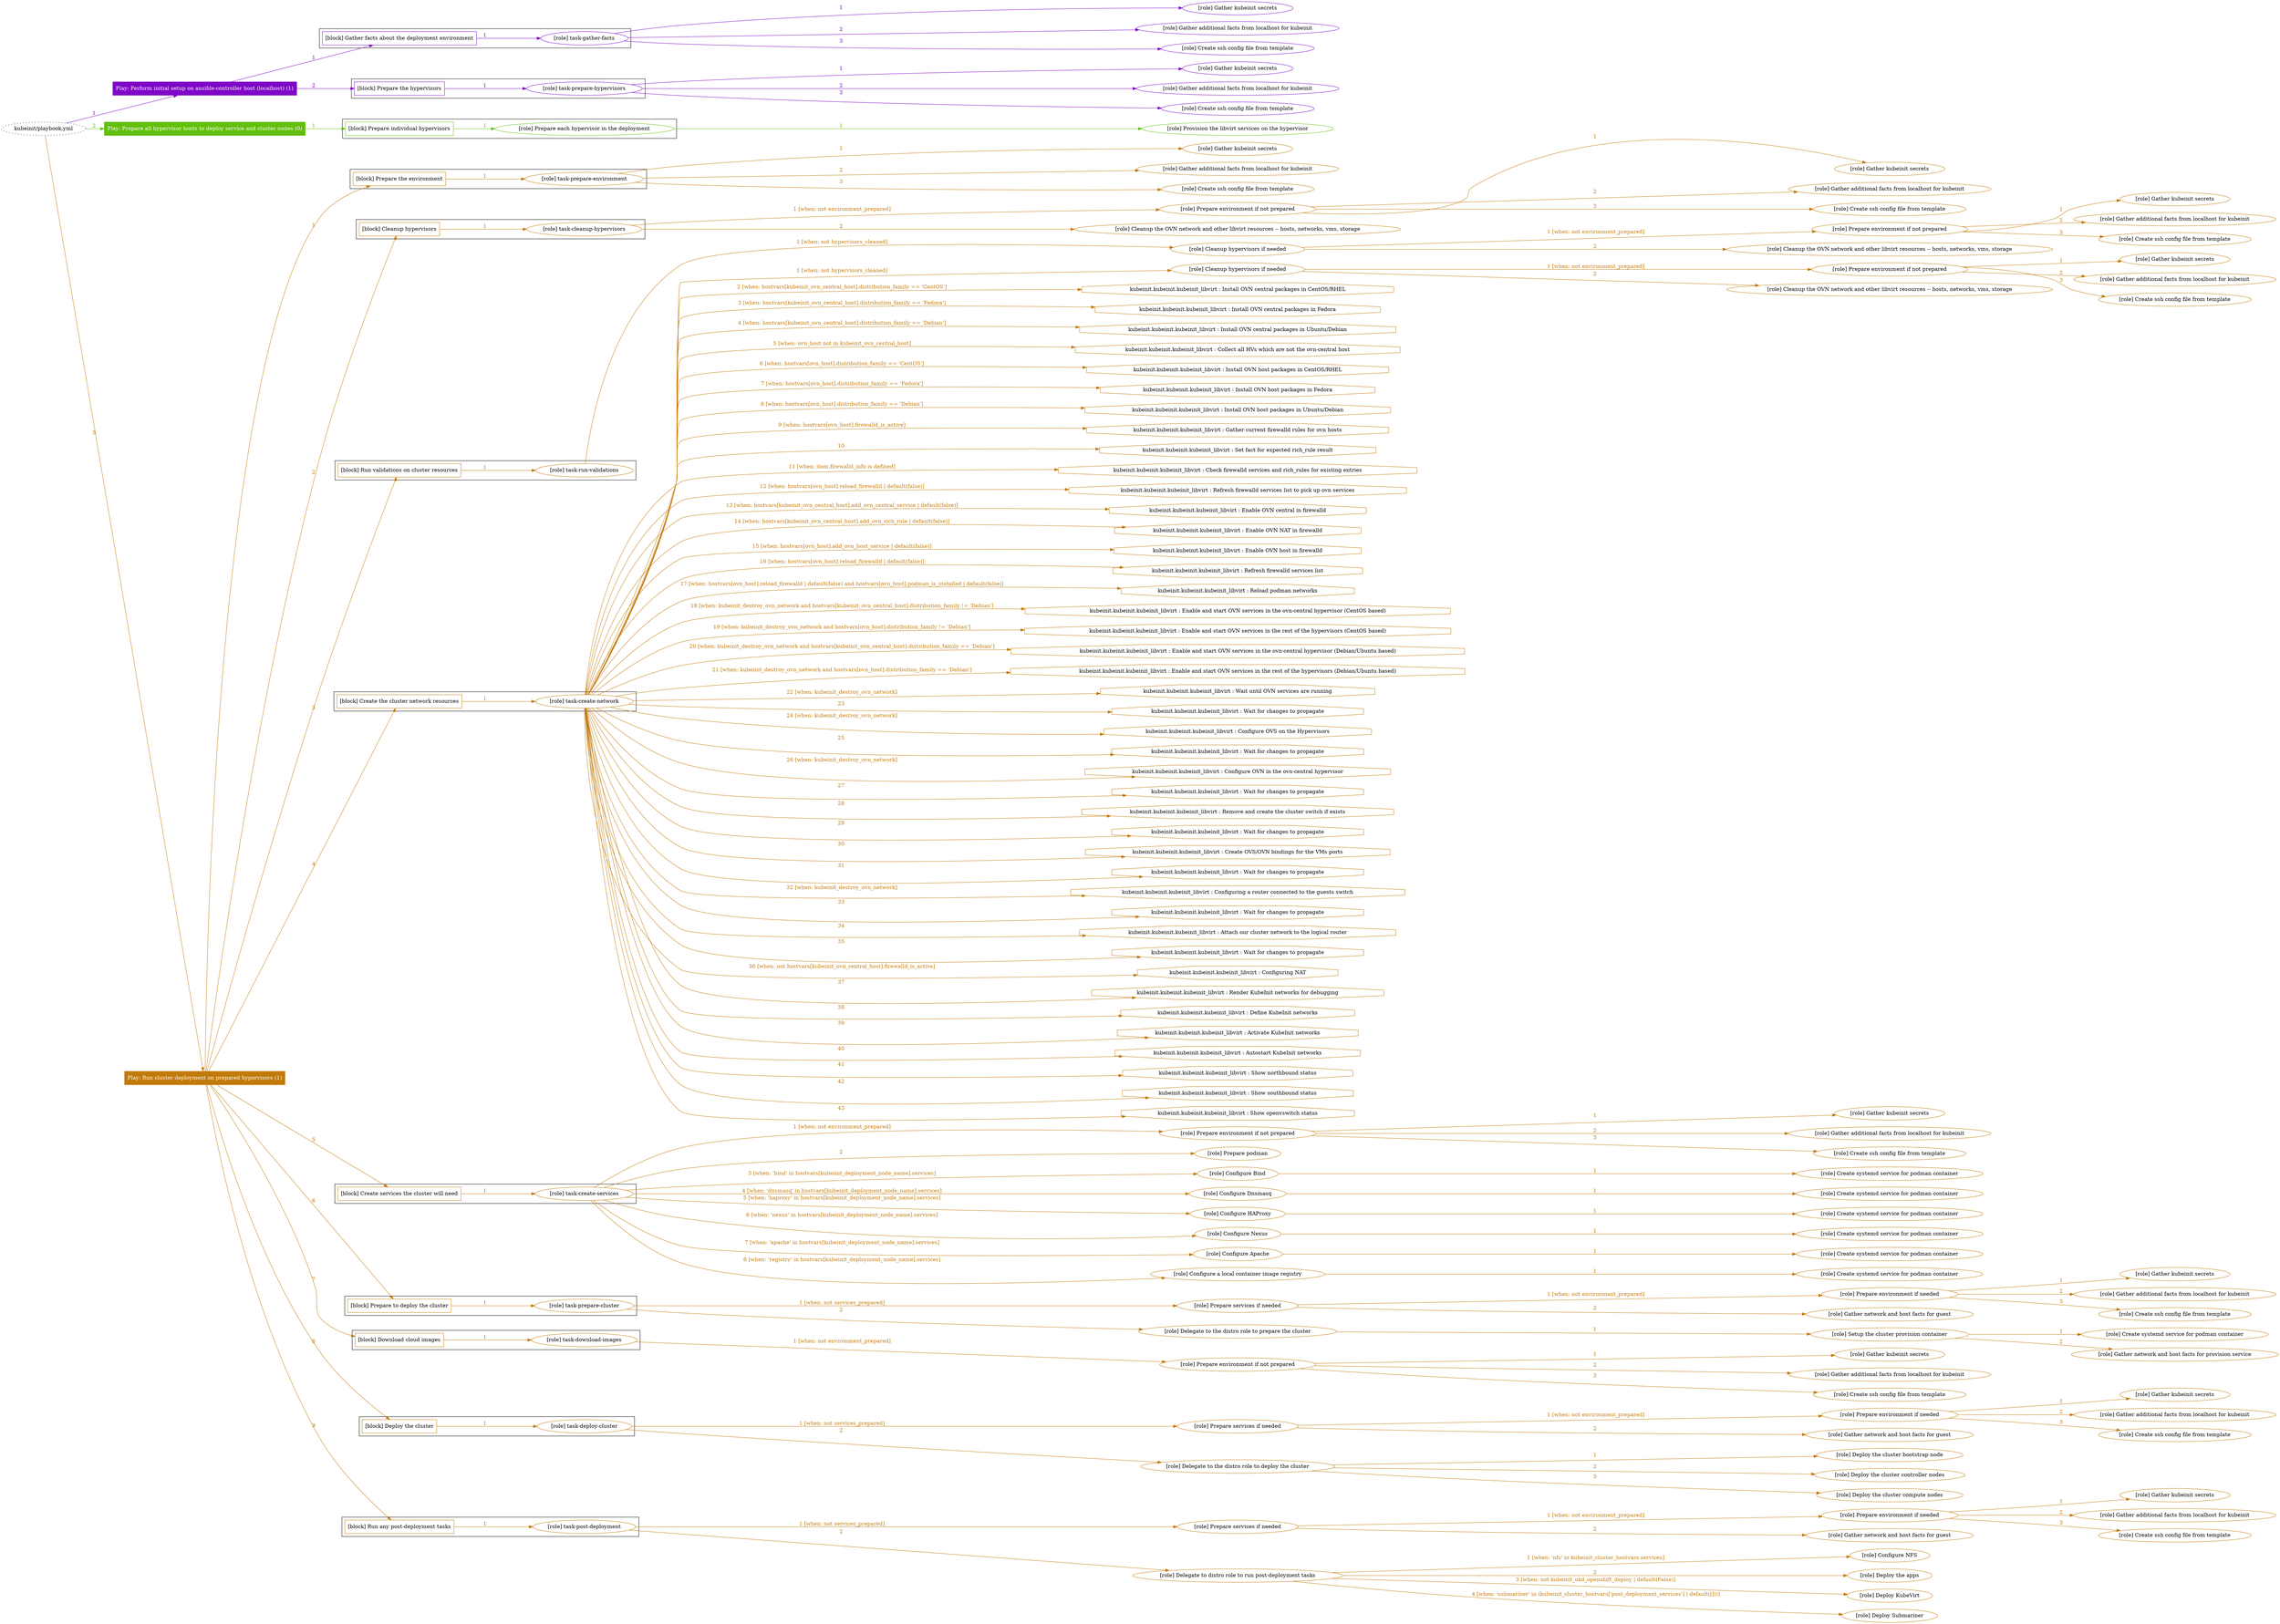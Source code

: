 digraph {
	graph [concentrate=true ordering=in rankdir=LR ratio=fill]
	edge [esep=5 sep=10]
	"kubeinit/playbook.yml" [URL="/home/runner/work/kubeinit/kubeinit/kubeinit/playbook.yml" id=playbook_1da80811 style=dotted]
	play_311c7224 [label="Play: Perform initial setup on ansible-controller host (localhost) (1)" URL="/home/runner/work/kubeinit/kubeinit/kubeinit/playbook.yml" color="#7f05c7" fontcolor="#ffffff" id=play_311c7224 shape=box style=filled tooltip=localhost]
	"kubeinit/playbook.yml" -> play_311c7224 [label="1 " color="#7f05c7" fontcolor="#7f05c7" id=edge_38d65109 labeltooltip="1 " tooltip="1 "]
	subgraph "Gather kubeinit secrets" {
		role_3ded15dd [label="[role] Gather kubeinit secrets" URL="/home/runner/.ansible/collections/ansible_collections/kubeinit/kubeinit/roles/kubeinit_prepare/tasks/gather_kubeinit_facts.yml" color="#7f05c7" id=role_3ded15dd tooltip="Gather kubeinit secrets"]
	}
	subgraph "Gather additional facts from localhost for kubeinit" {
		role_4db92c9c [label="[role] Gather additional facts from localhost for kubeinit" URL="/home/runner/.ansible/collections/ansible_collections/kubeinit/kubeinit/roles/kubeinit_prepare/tasks/gather_kubeinit_facts.yml" color="#7f05c7" id=role_4db92c9c tooltip="Gather additional facts from localhost for kubeinit"]
	}
	subgraph "Create ssh config file from template" {
		role_f1b6cd8c [label="[role] Create ssh config file from template" URL="/home/runner/.ansible/collections/ansible_collections/kubeinit/kubeinit/roles/kubeinit_prepare/tasks/gather_kubeinit_facts.yml" color="#7f05c7" id=role_f1b6cd8c tooltip="Create ssh config file from template"]
	}
	subgraph "task-gather-facts" {
		role_ed10b7d5 [label="[role] task-gather-facts" URL="/home/runner/work/kubeinit/kubeinit/kubeinit/playbook.yml" color="#7f05c7" id=role_ed10b7d5 tooltip="task-gather-facts"]
		role_ed10b7d5 -> role_3ded15dd [label="1 " color="#7f05c7" fontcolor="#7f05c7" id=edge_8b27348e labeltooltip="1 " tooltip="1 "]
		role_ed10b7d5 -> role_4db92c9c [label="2 " color="#7f05c7" fontcolor="#7f05c7" id=edge_ac4f06bb labeltooltip="2 " tooltip="2 "]
		role_ed10b7d5 -> role_f1b6cd8c [label="3 " color="#7f05c7" fontcolor="#7f05c7" id=edge_967570ab labeltooltip="3 " tooltip="3 "]
	}
	subgraph "Gather kubeinit secrets" {
		role_d6483367 [label="[role] Gather kubeinit secrets" URL="/home/runner/.ansible/collections/ansible_collections/kubeinit/kubeinit/roles/kubeinit_prepare/tasks/gather_kubeinit_facts.yml" color="#7f05c7" id=role_d6483367 tooltip="Gather kubeinit secrets"]
	}
	subgraph "Gather additional facts from localhost for kubeinit" {
		role_e0dccc2f [label="[role] Gather additional facts from localhost for kubeinit" URL="/home/runner/.ansible/collections/ansible_collections/kubeinit/kubeinit/roles/kubeinit_prepare/tasks/gather_kubeinit_facts.yml" color="#7f05c7" id=role_e0dccc2f tooltip="Gather additional facts from localhost for kubeinit"]
	}
	subgraph "Create ssh config file from template" {
		role_49550bf9 [label="[role] Create ssh config file from template" URL="/home/runner/.ansible/collections/ansible_collections/kubeinit/kubeinit/roles/kubeinit_prepare/tasks/gather_kubeinit_facts.yml" color="#7f05c7" id=role_49550bf9 tooltip="Create ssh config file from template"]
	}
	subgraph "task-prepare-hypervisors" {
		role_440b5b04 [label="[role] task-prepare-hypervisors" URL="/home/runner/work/kubeinit/kubeinit/kubeinit/playbook.yml" color="#7f05c7" id=role_440b5b04 tooltip="task-prepare-hypervisors"]
		role_440b5b04 -> role_d6483367 [label="1 " color="#7f05c7" fontcolor="#7f05c7" id=edge_b3cd0a4d labeltooltip="1 " tooltip="1 "]
		role_440b5b04 -> role_e0dccc2f [label="2 " color="#7f05c7" fontcolor="#7f05c7" id=edge_2b0a9346 labeltooltip="2 " tooltip="2 "]
		role_440b5b04 -> role_49550bf9 [label="3 " color="#7f05c7" fontcolor="#7f05c7" id=edge_2f7b8e73 labeltooltip="3 " tooltip="3 "]
	}
	subgraph "Play: Perform initial setup on ansible-controller host (localhost) (1)" {
		play_311c7224 -> block_5d2145ef [label=1 color="#7f05c7" fontcolor="#7f05c7" id=edge_b766e220 labeltooltip=1 tooltip=1]
		subgraph cluster_block_5d2145ef {
			block_5d2145ef [label="[block] Gather facts about the deployment environment" URL="/home/runner/work/kubeinit/kubeinit/kubeinit/playbook.yml" color="#7f05c7" id=block_5d2145ef labeltooltip="Gather facts about the deployment environment" shape=box tooltip="Gather facts about the deployment environment"]
			block_5d2145ef -> role_ed10b7d5 [label="1 " color="#7f05c7" fontcolor="#7f05c7" id=edge_7e760ae0 labeltooltip="1 " tooltip="1 "]
		}
		play_311c7224 -> block_86a2b9dd [label=2 color="#7f05c7" fontcolor="#7f05c7" id=edge_3778b056 labeltooltip=2 tooltip=2]
		subgraph cluster_block_86a2b9dd {
			block_86a2b9dd [label="[block] Prepare the hypervisors" URL="/home/runner/work/kubeinit/kubeinit/kubeinit/playbook.yml" color="#7f05c7" id=block_86a2b9dd labeltooltip="Prepare the hypervisors" shape=box tooltip="Prepare the hypervisors"]
			block_86a2b9dd -> role_440b5b04 [label="1 " color="#7f05c7" fontcolor="#7f05c7" id=edge_5ba6312e labeltooltip="1 " tooltip="1 "]
		}
	}
	play_e6f1fcc0 [label="Play: Prepare all hypervisor hosts to deploy service and cluster nodes (0)" URL="/home/runner/work/kubeinit/kubeinit/kubeinit/playbook.yml" color="#62bf0d" fontcolor="#ffffff" id=play_e6f1fcc0 shape=box style=filled tooltip="Play: Prepare all hypervisor hosts to deploy service and cluster nodes (0)"]
	"kubeinit/playbook.yml" -> play_e6f1fcc0 [label="2 " color="#62bf0d" fontcolor="#62bf0d" id=edge_b55b394c labeltooltip="2 " tooltip="2 "]
	subgraph "Provision the libvirt services on the hypervisor" {
		role_6a3e0c38 [label="[role] Provision the libvirt services on the hypervisor" URL="/home/runner/.ansible/collections/ansible_collections/kubeinit/kubeinit/roles/kubeinit_prepare/tasks/prepare_hypervisor.yml" color="#62bf0d" id=role_6a3e0c38 tooltip="Provision the libvirt services on the hypervisor"]
	}
	subgraph "Prepare each hypervisor in the deployment" {
		role_eb64367d [label="[role] Prepare each hypervisor in the deployment" URL="/home/runner/work/kubeinit/kubeinit/kubeinit/playbook.yml" color="#62bf0d" id=role_eb64367d tooltip="Prepare each hypervisor in the deployment"]
		role_eb64367d -> role_6a3e0c38 [label="1 " color="#62bf0d" fontcolor="#62bf0d" id=edge_19eb83a9 labeltooltip="1 " tooltip="1 "]
	}
	subgraph "Play: Prepare all hypervisor hosts to deploy service and cluster nodes (0)" {
		play_e6f1fcc0 -> block_2b3c50ff [label=1 color="#62bf0d" fontcolor="#62bf0d" id=edge_385ef8aa labeltooltip=1 tooltip=1]
		subgraph cluster_block_2b3c50ff {
			block_2b3c50ff [label="[block] Prepare individual hypervisors" URL="/home/runner/work/kubeinit/kubeinit/kubeinit/playbook.yml" color="#62bf0d" id=block_2b3c50ff labeltooltip="Prepare individual hypervisors" shape=box tooltip="Prepare individual hypervisors"]
			block_2b3c50ff -> role_eb64367d [label="1 " color="#62bf0d" fontcolor="#62bf0d" id=edge_db24a0cc labeltooltip="1 " tooltip="1 "]
		}
	}
	play_67d8b96e [label="Play: Run cluster deployment on prepared hypervisors (1)" URL="/home/runner/work/kubeinit/kubeinit/kubeinit/playbook.yml" color="#c27a0a" fontcolor="#ffffff" id=play_67d8b96e shape=box style=filled tooltip=localhost]
	"kubeinit/playbook.yml" -> play_67d8b96e [label="3 " color="#c27a0a" fontcolor="#c27a0a" id=edge_4a6b9d30 labeltooltip="3 " tooltip="3 "]
	subgraph "Gather kubeinit secrets" {
		role_d819e975 [label="[role] Gather kubeinit secrets" URL="/home/runner/.ansible/collections/ansible_collections/kubeinit/kubeinit/roles/kubeinit_prepare/tasks/gather_kubeinit_facts.yml" color="#c27a0a" id=role_d819e975 tooltip="Gather kubeinit secrets"]
	}
	subgraph "Gather additional facts from localhost for kubeinit" {
		role_04b269bf [label="[role] Gather additional facts from localhost for kubeinit" URL="/home/runner/.ansible/collections/ansible_collections/kubeinit/kubeinit/roles/kubeinit_prepare/tasks/gather_kubeinit_facts.yml" color="#c27a0a" id=role_04b269bf tooltip="Gather additional facts from localhost for kubeinit"]
	}
	subgraph "Create ssh config file from template" {
		role_838620d1 [label="[role] Create ssh config file from template" URL="/home/runner/.ansible/collections/ansible_collections/kubeinit/kubeinit/roles/kubeinit_prepare/tasks/gather_kubeinit_facts.yml" color="#c27a0a" id=role_838620d1 tooltip="Create ssh config file from template"]
	}
	subgraph "task-prepare-environment" {
		role_f8f60ec4 [label="[role] task-prepare-environment" URL="/home/runner/work/kubeinit/kubeinit/kubeinit/playbook.yml" color="#c27a0a" id=role_f8f60ec4 tooltip="task-prepare-environment"]
		role_f8f60ec4 -> role_d819e975 [label="1 " color="#c27a0a" fontcolor="#c27a0a" id=edge_61d0b6f8 labeltooltip="1 " tooltip="1 "]
		role_f8f60ec4 -> role_04b269bf [label="2 " color="#c27a0a" fontcolor="#c27a0a" id=edge_225c68c2 labeltooltip="2 " tooltip="2 "]
		role_f8f60ec4 -> role_838620d1 [label="3 " color="#c27a0a" fontcolor="#c27a0a" id=edge_d2ecc45c labeltooltip="3 " tooltip="3 "]
	}
	subgraph "Gather kubeinit secrets" {
		role_b9a4bc33 [label="[role] Gather kubeinit secrets" URL="/home/runner/.ansible/collections/ansible_collections/kubeinit/kubeinit/roles/kubeinit_prepare/tasks/gather_kubeinit_facts.yml" color="#c27a0a" id=role_b9a4bc33 tooltip="Gather kubeinit secrets"]
	}
	subgraph "Gather additional facts from localhost for kubeinit" {
		role_d3aa1c1a [label="[role] Gather additional facts from localhost for kubeinit" URL="/home/runner/.ansible/collections/ansible_collections/kubeinit/kubeinit/roles/kubeinit_prepare/tasks/gather_kubeinit_facts.yml" color="#c27a0a" id=role_d3aa1c1a tooltip="Gather additional facts from localhost for kubeinit"]
	}
	subgraph "Create ssh config file from template" {
		role_6574ee34 [label="[role] Create ssh config file from template" URL="/home/runner/.ansible/collections/ansible_collections/kubeinit/kubeinit/roles/kubeinit_prepare/tasks/gather_kubeinit_facts.yml" color="#c27a0a" id=role_6574ee34 tooltip="Create ssh config file from template"]
	}
	subgraph "Prepare environment if not prepared" {
		role_0b1a8afc [label="[role] Prepare environment if not prepared" URL="/home/runner/.ansible/collections/ansible_collections/kubeinit/kubeinit/roles/kubeinit_prepare/tasks/cleanup_hypervisors.yml" color="#c27a0a" id=role_0b1a8afc tooltip="Prepare environment if not prepared"]
		role_0b1a8afc -> role_b9a4bc33 [label="1 " color="#c27a0a" fontcolor="#c27a0a" id=edge_e17eca00 labeltooltip="1 " tooltip="1 "]
		role_0b1a8afc -> role_d3aa1c1a [label="2 " color="#c27a0a" fontcolor="#c27a0a" id=edge_0a867074 labeltooltip="2 " tooltip="2 "]
		role_0b1a8afc -> role_6574ee34 [label="3 " color="#c27a0a" fontcolor="#c27a0a" id=edge_7d3147e1 labeltooltip="3 " tooltip="3 "]
	}
	subgraph "Cleanup the OVN network and other libvirt resources -- hosts, networks, vms, storage" {
		role_30a1501b [label="[role] Cleanup the OVN network and other libvirt resources -- hosts, networks, vms, storage" URL="/home/runner/.ansible/collections/ansible_collections/kubeinit/kubeinit/roles/kubeinit_prepare/tasks/cleanup_hypervisors.yml" color="#c27a0a" id=role_30a1501b tooltip="Cleanup the OVN network and other libvirt resources -- hosts, networks, vms, storage"]
	}
	subgraph "task-cleanup-hypervisors" {
		role_03a3120b [label="[role] task-cleanup-hypervisors" URL="/home/runner/work/kubeinit/kubeinit/kubeinit/playbook.yml" color="#c27a0a" id=role_03a3120b tooltip="task-cleanup-hypervisors"]
		role_03a3120b -> role_0b1a8afc [label="1 [when: not environment_prepared]" color="#c27a0a" fontcolor="#c27a0a" id=edge_3cb0ecc2 labeltooltip="1 [when: not environment_prepared]" tooltip="1 [when: not environment_prepared]"]
		role_03a3120b -> role_30a1501b [label="2 " color="#c27a0a" fontcolor="#c27a0a" id=edge_63353477 labeltooltip="2 " tooltip="2 "]
	}
	subgraph "Gather kubeinit secrets" {
		role_a39aeaef [label="[role] Gather kubeinit secrets" URL="/home/runner/.ansible/collections/ansible_collections/kubeinit/kubeinit/roles/kubeinit_prepare/tasks/gather_kubeinit_facts.yml" color="#c27a0a" id=role_a39aeaef tooltip="Gather kubeinit secrets"]
	}
	subgraph "Gather additional facts from localhost for kubeinit" {
		role_3903ce9c [label="[role] Gather additional facts from localhost for kubeinit" URL="/home/runner/.ansible/collections/ansible_collections/kubeinit/kubeinit/roles/kubeinit_prepare/tasks/gather_kubeinit_facts.yml" color="#c27a0a" id=role_3903ce9c tooltip="Gather additional facts from localhost for kubeinit"]
	}
	subgraph "Create ssh config file from template" {
		role_9bcc5422 [label="[role] Create ssh config file from template" URL="/home/runner/.ansible/collections/ansible_collections/kubeinit/kubeinit/roles/kubeinit_prepare/tasks/gather_kubeinit_facts.yml" color="#c27a0a" id=role_9bcc5422 tooltip="Create ssh config file from template"]
	}
	subgraph "Prepare environment if not prepared" {
		role_2f2084e4 [label="[role] Prepare environment if not prepared" URL="/home/runner/.ansible/collections/ansible_collections/kubeinit/kubeinit/roles/kubeinit_prepare/tasks/cleanup_hypervisors.yml" color="#c27a0a" id=role_2f2084e4 tooltip="Prepare environment if not prepared"]
		role_2f2084e4 -> role_a39aeaef [label="1 " color="#c27a0a" fontcolor="#c27a0a" id=edge_7dcf3e6f labeltooltip="1 " tooltip="1 "]
		role_2f2084e4 -> role_3903ce9c [label="2 " color="#c27a0a" fontcolor="#c27a0a" id=edge_02dc9202 labeltooltip="2 " tooltip="2 "]
		role_2f2084e4 -> role_9bcc5422 [label="3 " color="#c27a0a" fontcolor="#c27a0a" id=edge_f00349bc labeltooltip="3 " tooltip="3 "]
	}
	subgraph "Cleanup the OVN network and other libvirt resources -- hosts, networks, vms, storage" {
		role_8b052197 [label="[role] Cleanup the OVN network and other libvirt resources -- hosts, networks, vms, storage" URL="/home/runner/.ansible/collections/ansible_collections/kubeinit/kubeinit/roles/kubeinit_prepare/tasks/cleanup_hypervisors.yml" color="#c27a0a" id=role_8b052197 tooltip="Cleanup the OVN network and other libvirt resources -- hosts, networks, vms, storage"]
	}
	subgraph "Cleanup hypervisors if needed" {
		role_3ea13661 [label="[role] Cleanup hypervisors if needed" URL="/home/runner/.ansible/collections/ansible_collections/kubeinit/kubeinit/roles/kubeinit_validations/tasks/main.yml" color="#c27a0a" id=role_3ea13661 tooltip="Cleanup hypervisors if needed"]
		role_3ea13661 -> role_2f2084e4 [label="1 [when: not environment_prepared]" color="#c27a0a" fontcolor="#c27a0a" id=edge_31965fc7 labeltooltip="1 [when: not environment_prepared]" tooltip="1 [when: not environment_prepared]"]
		role_3ea13661 -> role_8b052197 [label="2 " color="#c27a0a" fontcolor="#c27a0a" id=edge_536837fe labeltooltip="2 " tooltip="2 "]
	}
	subgraph "task-run-validations" {
		role_d80b54ec [label="[role] task-run-validations" URL="/home/runner/work/kubeinit/kubeinit/kubeinit/playbook.yml" color="#c27a0a" id=role_d80b54ec tooltip="task-run-validations"]
		role_d80b54ec -> role_3ea13661 [label="1 [when: not hypervisors_cleaned]" color="#c27a0a" fontcolor="#c27a0a" id=edge_dab2ec85 labeltooltip="1 [when: not hypervisors_cleaned]" tooltip="1 [when: not hypervisors_cleaned]"]
	}
	subgraph "Gather kubeinit secrets" {
		role_0c9413cf [label="[role] Gather kubeinit secrets" URL="/home/runner/.ansible/collections/ansible_collections/kubeinit/kubeinit/roles/kubeinit_prepare/tasks/gather_kubeinit_facts.yml" color="#c27a0a" id=role_0c9413cf tooltip="Gather kubeinit secrets"]
	}
	subgraph "Gather additional facts from localhost for kubeinit" {
		role_3ed36745 [label="[role] Gather additional facts from localhost for kubeinit" URL="/home/runner/.ansible/collections/ansible_collections/kubeinit/kubeinit/roles/kubeinit_prepare/tasks/gather_kubeinit_facts.yml" color="#c27a0a" id=role_3ed36745 tooltip="Gather additional facts from localhost for kubeinit"]
	}
	subgraph "Create ssh config file from template" {
		role_348bb2f4 [label="[role] Create ssh config file from template" URL="/home/runner/.ansible/collections/ansible_collections/kubeinit/kubeinit/roles/kubeinit_prepare/tasks/gather_kubeinit_facts.yml" color="#c27a0a" id=role_348bb2f4 tooltip="Create ssh config file from template"]
	}
	subgraph "Prepare environment if not prepared" {
		role_6674627a [label="[role] Prepare environment if not prepared" URL="/home/runner/.ansible/collections/ansible_collections/kubeinit/kubeinit/roles/kubeinit_prepare/tasks/cleanup_hypervisors.yml" color="#c27a0a" id=role_6674627a tooltip="Prepare environment if not prepared"]
		role_6674627a -> role_0c9413cf [label="1 " color="#c27a0a" fontcolor="#c27a0a" id=edge_563e7bfd labeltooltip="1 " tooltip="1 "]
		role_6674627a -> role_3ed36745 [label="2 " color="#c27a0a" fontcolor="#c27a0a" id=edge_5b6b0a23 labeltooltip="2 " tooltip="2 "]
		role_6674627a -> role_348bb2f4 [label="3 " color="#c27a0a" fontcolor="#c27a0a" id=edge_2cf9509e labeltooltip="3 " tooltip="3 "]
	}
	subgraph "Cleanup the OVN network and other libvirt resources -- hosts, networks, vms, storage" {
		role_4ebf77a5 [label="[role] Cleanup the OVN network and other libvirt resources -- hosts, networks, vms, storage" URL="/home/runner/.ansible/collections/ansible_collections/kubeinit/kubeinit/roles/kubeinit_prepare/tasks/cleanup_hypervisors.yml" color="#c27a0a" id=role_4ebf77a5 tooltip="Cleanup the OVN network and other libvirt resources -- hosts, networks, vms, storage"]
	}
	subgraph "Cleanup hypervisors if needed" {
		role_8d18453e [label="[role] Cleanup hypervisors if needed" URL="/home/runner/.ansible/collections/ansible_collections/kubeinit/kubeinit/roles/kubeinit_libvirt/tasks/create_network.yml" color="#c27a0a" id=role_8d18453e tooltip="Cleanup hypervisors if needed"]
		role_8d18453e -> role_6674627a [label="1 [when: not environment_prepared]" color="#c27a0a" fontcolor="#c27a0a" id=edge_44b23bea labeltooltip="1 [when: not environment_prepared]" tooltip="1 [when: not environment_prepared]"]
		role_8d18453e -> role_4ebf77a5 [label="2 " color="#c27a0a" fontcolor="#c27a0a" id=edge_0b5ccfff labeltooltip="2 " tooltip="2 "]
	}
	subgraph "task-create-network" {
		role_fec0c0e0 [label="[role] task-create-network" URL="/home/runner/work/kubeinit/kubeinit/kubeinit/playbook.yml" color="#c27a0a" id=role_fec0c0e0 tooltip="task-create-network"]
		role_fec0c0e0 -> role_8d18453e [label="1 [when: not hypervisors_cleaned]" color="#c27a0a" fontcolor="#c27a0a" id=edge_68018a7b labeltooltip="1 [when: not hypervisors_cleaned]" tooltip="1 [when: not hypervisors_cleaned]"]
		task_70ebe123 [label="kubeinit.kubeinit.kubeinit_libvirt : Install OVN central packages in CentOS/RHEL" URL="/home/runner/.ansible/collections/ansible_collections/kubeinit/kubeinit/roles/kubeinit_libvirt/tasks/create_network.yml" color="#c27a0a" id=task_70ebe123 shape=octagon tooltip="kubeinit.kubeinit.kubeinit_libvirt : Install OVN central packages in CentOS/RHEL"]
		role_fec0c0e0 -> task_70ebe123 [label="2 [when: hostvars[kubeinit_ovn_central_host].distribution_family == 'CentOS']" color="#c27a0a" fontcolor="#c27a0a" id=edge_e17af534 labeltooltip="2 [when: hostvars[kubeinit_ovn_central_host].distribution_family == 'CentOS']" tooltip="2 [when: hostvars[kubeinit_ovn_central_host].distribution_family == 'CentOS']"]
		task_e4a15b9e [label="kubeinit.kubeinit.kubeinit_libvirt : Install OVN central packages in Fedora" URL="/home/runner/.ansible/collections/ansible_collections/kubeinit/kubeinit/roles/kubeinit_libvirt/tasks/create_network.yml" color="#c27a0a" id=task_e4a15b9e shape=octagon tooltip="kubeinit.kubeinit.kubeinit_libvirt : Install OVN central packages in Fedora"]
		role_fec0c0e0 -> task_e4a15b9e [label="3 [when: hostvars[kubeinit_ovn_central_host].distribution_family == 'Fedora']" color="#c27a0a" fontcolor="#c27a0a" id=edge_c728ab3f labeltooltip="3 [when: hostvars[kubeinit_ovn_central_host].distribution_family == 'Fedora']" tooltip="3 [when: hostvars[kubeinit_ovn_central_host].distribution_family == 'Fedora']"]
		task_844939e0 [label="kubeinit.kubeinit.kubeinit_libvirt : Install OVN central packages in Ubuntu/Debian" URL="/home/runner/.ansible/collections/ansible_collections/kubeinit/kubeinit/roles/kubeinit_libvirt/tasks/create_network.yml" color="#c27a0a" id=task_844939e0 shape=octagon tooltip="kubeinit.kubeinit.kubeinit_libvirt : Install OVN central packages in Ubuntu/Debian"]
		role_fec0c0e0 -> task_844939e0 [label="4 [when: hostvars[kubeinit_ovn_central_host].distribution_family == 'Debian']" color="#c27a0a" fontcolor="#c27a0a" id=edge_d8af78cd labeltooltip="4 [when: hostvars[kubeinit_ovn_central_host].distribution_family == 'Debian']" tooltip="4 [when: hostvars[kubeinit_ovn_central_host].distribution_family == 'Debian']"]
		task_152afa29 [label="kubeinit.kubeinit.kubeinit_libvirt : Collect all HVs which are not the ovn-central host" URL="/home/runner/.ansible/collections/ansible_collections/kubeinit/kubeinit/roles/kubeinit_libvirt/tasks/create_network.yml" color="#c27a0a" id=task_152afa29 shape=octagon tooltip="kubeinit.kubeinit.kubeinit_libvirt : Collect all HVs which are not the ovn-central host"]
		role_fec0c0e0 -> task_152afa29 [label="5 [when: ovn_host not in kubeinit_ovn_central_host]" color="#c27a0a" fontcolor="#c27a0a" id=edge_889dd158 labeltooltip="5 [when: ovn_host not in kubeinit_ovn_central_host]" tooltip="5 [when: ovn_host not in kubeinit_ovn_central_host]"]
		task_4490f39b [label="kubeinit.kubeinit.kubeinit_libvirt : Install OVN host packages in CentOS/RHEL" URL="/home/runner/.ansible/collections/ansible_collections/kubeinit/kubeinit/roles/kubeinit_libvirt/tasks/create_network.yml" color="#c27a0a" id=task_4490f39b shape=octagon tooltip="kubeinit.kubeinit.kubeinit_libvirt : Install OVN host packages in CentOS/RHEL"]
		role_fec0c0e0 -> task_4490f39b [label="6 [when: hostvars[ovn_host].distribution_family == 'CentOS']" color="#c27a0a" fontcolor="#c27a0a" id=edge_bd5b2c20 labeltooltip="6 [when: hostvars[ovn_host].distribution_family == 'CentOS']" tooltip="6 [when: hostvars[ovn_host].distribution_family == 'CentOS']"]
		task_f9c16839 [label="kubeinit.kubeinit.kubeinit_libvirt : Install OVN host packages in Fedora" URL="/home/runner/.ansible/collections/ansible_collections/kubeinit/kubeinit/roles/kubeinit_libvirt/tasks/create_network.yml" color="#c27a0a" id=task_f9c16839 shape=octagon tooltip="kubeinit.kubeinit.kubeinit_libvirt : Install OVN host packages in Fedora"]
		role_fec0c0e0 -> task_f9c16839 [label="7 [when: hostvars[ovn_host].distribution_family == 'Fedora']" color="#c27a0a" fontcolor="#c27a0a" id=edge_479e5fed labeltooltip="7 [when: hostvars[ovn_host].distribution_family == 'Fedora']" tooltip="7 [when: hostvars[ovn_host].distribution_family == 'Fedora']"]
		task_4b6212f1 [label="kubeinit.kubeinit.kubeinit_libvirt : Install OVN host packages in Ubuntu/Debian" URL="/home/runner/.ansible/collections/ansible_collections/kubeinit/kubeinit/roles/kubeinit_libvirt/tasks/create_network.yml" color="#c27a0a" id=task_4b6212f1 shape=octagon tooltip="kubeinit.kubeinit.kubeinit_libvirt : Install OVN host packages in Ubuntu/Debian"]
		role_fec0c0e0 -> task_4b6212f1 [label="8 [when: hostvars[ovn_host].distribution_family == 'Debian']" color="#c27a0a" fontcolor="#c27a0a" id=edge_598f88ac labeltooltip="8 [when: hostvars[ovn_host].distribution_family == 'Debian']" tooltip="8 [when: hostvars[ovn_host].distribution_family == 'Debian']"]
		task_547973af [label="kubeinit.kubeinit.kubeinit_libvirt : Gather current firewalld rules for ovn hosts" URL="/home/runner/.ansible/collections/ansible_collections/kubeinit/kubeinit/roles/kubeinit_libvirt/tasks/create_network.yml" color="#c27a0a" id=task_547973af shape=octagon tooltip="kubeinit.kubeinit.kubeinit_libvirt : Gather current firewalld rules for ovn hosts"]
		role_fec0c0e0 -> task_547973af [label="9 [when: hostvars[ovn_host].firewalld_is_active]" color="#c27a0a" fontcolor="#c27a0a" id=edge_5cfd9298 labeltooltip="9 [when: hostvars[ovn_host].firewalld_is_active]" tooltip="9 [when: hostvars[ovn_host].firewalld_is_active]"]
		task_03c43e09 [label="kubeinit.kubeinit.kubeinit_libvirt : Set fact for expected rich_rule result" URL="/home/runner/.ansible/collections/ansible_collections/kubeinit/kubeinit/roles/kubeinit_libvirt/tasks/create_network.yml" color="#c27a0a" id=task_03c43e09 shape=octagon tooltip="kubeinit.kubeinit.kubeinit_libvirt : Set fact for expected rich_rule result"]
		role_fec0c0e0 -> task_03c43e09 [label="10 " color="#c27a0a" fontcolor="#c27a0a" id=edge_216130cc labeltooltip="10 " tooltip="10 "]
		task_7f465da7 [label="kubeinit.kubeinit.kubeinit_libvirt : Check firewalld services and rich_rules for existing entries" URL="/home/runner/.ansible/collections/ansible_collections/kubeinit/kubeinit/roles/kubeinit_libvirt/tasks/create_network.yml" color="#c27a0a" id=task_7f465da7 shape=octagon tooltip="kubeinit.kubeinit.kubeinit_libvirt : Check firewalld services and rich_rules for existing entries"]
		role_fec0c0e0 -> task_7f465da7 [label="11 [when: item.firewalld_info is defined]" color="#c27a0a" fontcolor="#c27a0a" id=edge_515149a4 labeltooltip="11 [when: item.firewalld_info is defined]" tooltip="11 [when: item.firewalld_info is defined]"]
		task_fcbeb151 [label="kubeinit.kubeinit.kubeinit_libvirt : Refresh firewalld services list to pick up ovn services" URL="/home/runner/.ansible/collections/ansible_collections/kubeinit/kubeinit/roles/kubeinit_libvirt/tasks/create_network.yml" color="#c27a0a" id=task_fcbeb151 shape=octagon tooltip="kubeinit.kubeinit.kubeinit_libvirt : Refresh firewalld services list to pick up ovn services"]
		role_fec0c0e0 -> task_fcbeb151 [label="12 [when: hostvars[ovn_host].reload_firewalld | default(false)]" color="#c27a0a" fontcolor="#c27a0a" id=edge_40f5d036 labeltooltip="12 [when: hostvars[ovn_host].reload_firewalld | default(false)]" tooltip="12 [when: hostvars[ovn_host].reload_firewalld | default(false)]"]
		task_d8134cf2 [label="kubeinit.kubeinit.kubeinit_libvirt : Enable OVN central in firewalld" URL="/home/runner/.ansible/collections/ansible_collections/kubeinit/kubeinit/roles/kubeinit_libvirt/tasks/create_network.yml" color="#c27a0a" id=task_d8134cf2 shape=octagon tooltip="kubeinit.kubeinit.kubeinit_libvirt : Enable OVN central in firewalld"]
		role_fec0c0e0 -> task_d8134cf2 [label="13 [when: hostvars[kubeinit_ovn_central_host].add_ovn_central_service | default(false)]" color="#c27a0a" fontcolor="#c27a0a" id=edge_d14f8c4e labeltooltip="13 [when: hostvars[kubeinit_ovn_central_host].add_ovn_central_service | default(false)]" tooltip="13 [when: hostvars[kubeinit_ovn_central_host].add_ovn_central_service | default(false)]"]
		task_bcf705d7 [label="kubeinit.kubeinit.kubeinit_libvirt : Enable OVN NAT in firewalld" URL="/home/runner/.ansible/collections/ansible_collections/kubeinit/kubeinit/roles/kubeinit_libvirt/tasks/create_network.yml" color="#c27a0a" id=task_bcf705d7 shape=octagon tooltip="kubeinit.kubeinit.kubeinit_libvirt : Enable OVN NAT in firewalld"]
		role_fec0c0e0 -> task_bcf705d7 [label="14 [when: hostvars[kubeinit_ovn_central_host].add_ovn_rich_rule | default(false)]" color="#c27a0a" fontcolor="#c27a0a" id=edge_897485c7 labeltooltip="14 [when: hostvars[kubeinit_ovn_central_host].add_ovn_rich_rule | default(false)]" tooltip="14 [when: hostvars[kubeinit_ovn_central_host].add_ovn_rich_rule | default(false)]"]
		task_4ac06525 [label="kubeinit.kubeinit.kubeinit_libvirt : Enable OVN host in firewalld" URL="/home/runner/.ansible/collections/ansible_collections/kubeinit/kubeinit/roles/kubeinit_libvirt/tasks/create_network.yml" color="#c27a0a" id=task_4ac06525 shape=octagon tooltip="kubeinit.kubeinit.kubeinit_libvirt : Enable OVN host in firewalld"]
		role_fec0c0e0 -> task_4ac06525 [label="15 [when: hostvars[ovn_host].add_ovn_host_service | default(false)]" color="#c27a0a" fontcolor="#c27a0a" id=edge_82345e45 labeltooltip="15 [when: hostvars[ovn_host].add_ovn_host_service | default(false)]" tooltip="15 [when: hostvars[ovn_host].add_ovn_host_service | default(false)]"]
		task_1622dfa7 [label="kubeinit.kubeinit.kubeinit_libvirt : Refresh firewalld services list" URL="/home/runner/.ansible/collections/ansible_collections/kubeinit/kubeinit/roles/kubeinit_libvirt/tasks/create_network.yml" color="#c27a0a" id=task_1622dfa7 shape=octagon tooltip="kubeinit.kubeinit.kubeinit_libvirt : Refresh firewalld services list"]
		role_fec0c0e0 -> task_1622dfa7 [label="16 [when: hostvars[ovn_host].reload_firewalld | default(false)]" color="#c27a0a" fontcolor="#c27a0a" id=edge_1da4708e labeltooltip="16 [when: hostvars[ovn_host].reload_firewalld | default(false)]" tooltip="16 [when: hostvars[ovn_host].reload_firewalld | default(false)]"]
		task_dcb5d737 [label="kubeinit.kubeinit.kubeinit_libvirt : Reload podman networks" URL="/home/runner/.ansible/collections/ansible_collections/kubeinit/kubeinit/roles/kubeinit_libvirt/tasks/create_network.yml" color="#c27a0a" id=task_dcb5d737 shape=octagon tooltip="kubeinit.kubeinit.kubeinit_libvirt : Reload podman networks"]
		role_fec0c0e0 -> task_dcb5d737 [label="17 [when: hostvars[ovn_host].reload_firewalld | default(false) and hostvars[ovn_host].podman_is_installed | default(false)]" color="#c27a0a" fontcolor="#c27a0a" id=edge_a9b59559 labeltooltip="17 [when: hostvars[ovn_host].reload_firewalld | default(false) and hostvars[ovn_host].podman_is_installed | default(false)]" tooltip="17 [when: hostvars[ovn_host].reload_firewalld | default(false) and hostvars[ovn_host].podman_is_installed | default(false)]"]
		task_e3005c30 [label="kubeinit.kubeinit.kubeinit_libvirt : Enable and start OVN services in the ovn-central hypervisor (CentOS based)" URL="/home/runner/.ansible/collections/ansible_collections/kubeinit/kubeinit/roles/kubeinit_libvirt/tasks/create_network.yml" color="#c27a0a" id=task_e3005c30 shape=octagon tooltip="kubeinit.kubeinit.kubeinit_libvirt : Enable and start OVN services in the ovn-central hypervisor (CentOS based)"]
		role_fec0c0e0 -> task_e3005c30 [label="18 [when: kubeinit_destroy_ovn_network and hostvars[kubeinit_ovn_central_host].distribution_family != 'Debian']" color="#c27a0a" fontcolor="#c27a0a" id=edge_b6283e01 labeltooltip="18 [when: kubeinit_destroy_ovn_network and hostvars[kubeinit_ovn_central_host].distribution_family != 'Debian']" tooltip="18 [when: kubeinit_destroy_ovn_network and hostvars[kubeinit_ovn_central_host].distribution_family != 'Debian']"]
		task_4a3efae1 [label="kubeinit.kubeinit.kubeinit_libvirt : Enable and start OVN services in the rest of the hypervisors (CentOS based)" URL="/home/runner/.ansible/collections/ansible_collections/kubeinit/kubeinit/roles/kubeinit_libvirt/tasks/create_network.yml" color="#c27a0a" id=task_4a3efae1 shape=octagon tooltip="kubeinit.kubeinit.kubeinit_libvirt : Enable and start OVN services in the rest of the hypervisors (CentOS based)"]
		role_fec0c0e0 -> task_4a3efae1 [label="19 [when: kubeinit_destroy_ovn_network and hostvars[ovn_host].distribution_family != 'Debian']" color="#c27a0a" fontcolor="#c27a0a" id=edge_3077a4a8 labeltooltip="19 [when: kubeinit_destroy_ovn_network and hostvars[ovn_host].distribution_family != 'Debian']" tooltip="19 [when: kubeinit_destroy_ovn_network and hostvars[ovn_host].distribution_family != 'Debian']"]
		task_12ee4b84 [label="kubeinit.kubeinit.kubeinit_libvirt : Enable and start OVN services in the ovn-central hypervisor (Debian/Ubuntu based)" URL="/home/runner/.ansible/collections/ansible_collections/kubeinit/kubeinit/roles/kubeinit_libvirt/tasks/create_network.yml" color="#c27a0a" id=task_12ee4b84 shape=octagon tooltip="kubeinit.kubeinit.kubeinit_libvirt : Enable and start OVN services in the ovn-central hypervisor (Debian/Ubuntu based)"]
		role_fec0c0e0 -> task_12ee4b84 [label="20 [when: kubeinit_destroy_ovn_network and hostvars[kubeinit_ovn_central_host].distribution_family == 'Debian']" color="#c27a0a" fontcolor="#c27a0a" id=edge_9ca9c619 labeltooltip="20 [when: kubeinit_destroy_ovn_network and hostvars[kubeinit_ovn_central_host].distribution_family == 'Debian']" tooltip="20 [when: kubeinit_destroy_ovn_network and hostvars[kubeinit_ovn_central_host].distribution_family == 'Debian']"]
		task_86bf01bc [label="kubeinit.kubeinit.kubeinit_libvirt : Enable and start OVN services in the rest of the hypervisors (Debian/Ubuntu based)" URL="/home/runner/.ansible/collections/ansible_collections/kubeinit/kubeinit/roles/kubeinit_libvirt/tasks/create_network.yml" color="#c27a0a" id=task_86bf01bc shape=octagon tooltip="kubeinit.kubeinit.kubeinit_libvirt : Enable and start OVN services in the rest of the hypervisors (Debian/Ubuntu based)"]
		role_fec0c0e0 -> task_86bf01bc [label="21 [when: kubeinit_destroy_ovn_network and hostvars[ovn_host].distribution_family == 'Debian']" color="#c27a0a" fontcolor="#c27a0a" id=edge_456ddba4 labeltooltip="21 [when: kubeinit_destroy_ovn_network and hostvars[ovn_host].distribution_family == 'Debian']" tooltip="21 [when: kubeinit_destroy_ovn_network and hostvars[ovn_host].distribution_family == 'Debian']"]
		task_df65b029 [label="kubeinit.kubeinit.kubeinit_libvirt : Wait until OVN services are running" URL="/home/runner/.ansible/collections/ansible_collections/kubeinit/kubeinit/roles/kubeinit_libvirt/tasks/create_network.yml" color="#c27a0a" id=task_df65b029 shape=octagon tooltip="kubeinit.kubeinit.kubeinit_libvirt : Wait until OVN services are running"]
		role_fec0c0e0 -> task_df65b029 [label="22 [when: kubeinit_destroy_ovn_network]" color="#c27a0a" fontcolor="#c27a0a" id=edge_67d068fa labeltooltip="22 [when: kubeinit_destroy_ovn_network]" tooltip="22 [when: kubeinit_destroy_ovn_network]"]
		task_1348e745 [label="kubeinit.kubeinit.kubeinit_libvirt : Wait for changes to propagate" URL="/home/runner/.ansible/collections/ansible_collections/kubeinit/kubeinit/roles/kubeinit_libvirt/tasks/create_network.yml" color="#c27a0a" id=task_1348e745 shape=octagon tooltip="kubeinit.kubeinit.kubeinit_libvirt : Wait for changes to propagate"]
		role_fec0c0e0 -> task_1348e745 [label="23 " color="#c27a0a" fontcolor="#c27a0a" id=edge_c6520293 labeltooltip="23 " tooltip="23 "]
		task_14335672 [label="kubeinit.kubeinit.kubeinit_libvirt : Configure OVS on the Hypervisors" URL="/home/runner/.ansible/collections/ansible_collections/kubeinit/kubeinit/roles/kubeinit_libvirt/tasks/create_network.yml" color="#c27a0a" id=task_14335672 shape=octagon tooltip="kubeinit.kubeinit.kubeinit_libvirt : Configure OVS on the Hypervisors"]
		role_fec0c0e0 -> task_14335672 [label="24 [when: kubeinit_destroy_ovn_network]" color="#c27a0a" fontcolor="#c27a0a" id=edge_d5901cc9 labeltooltip="24 [when: kubeinit_destroy_ovn_network]" tooltip="24 [when: kubeinit_destroy_ovn_network]"]
		task_ddf93fc0 [label="kubeinit.kubeinit.kubeinit_libvirt : Wait for changes to propagate" URL="/home/runner/.ansible/collections/ansible_collections/kubeinit/kubeinit/roles/kubeinit_libvirt/tasks/create_network.yml" color="#c27a0a" id=task_ddf93fc0 shape=octagon tooltip="kubeinit.kubeinit.kubeinit_libvirt : Wait for changes to propagate"]
		role_fec0c0e0 -> task_ddf93fc0 [label="25 " color="#c27a0a" fontcolor="#c27a0a" id=edge_78388c24 labeltooltip="25 " tooltip="25 "]
		task_c387d635 [label="kubeinit.kubeinit.kubeinit_libvirt : Configure OVN in the ovn-central hypervisor" URL="/home/runner/.ansible/collections/ansible_collections/kubeinit/kubeinit/roles/kubeinit_libvirt/tasks/create_network.yml" color="#c27a0a" id=task_c387d635 shape=octagon tooltip="kubeinit.kubeinit.kubeinit_libvirt : Configure OVN in the ovn-central hypervisor"]
		role_fec0c0e0 -> task_c387d635 [label="26 [when: kubeinit_destroy_ovn_network]" color="#c27a0a" fontcolor="#c27a0a" id=edge_30d9aba9 labeltooltip="26 [when: kubeinit_destroy_ovn_network]" tooltip="26 [when: kubeinit_destroy_ovn_network]"]
		task_ccdbe56d [label="kubeinit.kubeinit.kubeinit_libvirt : Wait for changes to propagate" URL="/home/runner/.ansible/collections/ansible_collections/kubeinit/kubeinit/roles/kubeinit_libvirt/tasks/create_network.yml" color="#c27a0a" id=task_ccdbe56d shape=octagon tooltip="kubeinit.kubeinit.kubeinit_libvirt : Wait for changes to propagate"]
		role_fec0c0e0 -> task_ccdbe56d [label="27 " color="#c27a0a" fontcolor="#c27a0a" id=edge_3db081fd labeltooltip="27 " tooltip="27 "]
		task_01dae3e8 [label="kubeinit.kubeinit.kubeinit_libvirt : Remove and create the cluster switch if exists" URL="/home/runner/.ansible/collections/ansible_collections/kubeinit/kubeinit/roles/kubeinit_libvirt/tasks/create_network.yml" color="#c27a0a" id=task_01dae3e8 shape=octagon tooltip="kubeinit.kubeinit.kubeinit_libvirt : Remove and create the cluster switch if exists"]
		role_fec0c0e0 -> task_01dae3e8 [label="28 " color="#c27a0a" fontcolor="#c27a0a" id=edge_acacfc7f labeltooltip="28 " tooltip="28 "]
		task_d664d459 [label="kubeinit.kubeinit.kubeinit_libvirt : Wait for changes to propagate" URL="/home/runner/.ansible/collections/ansible_collections/kubeinit/kubeinit/roles/kubeinit_libvirt/tasks/create_network.yml" color="#c27a0a" id=task_d664d459 shape=octagon tooltip="kubeinit.kubeinit.kubeinit_libvirt : Wait for changes to propagate"]
		role_fec0c0e0 -> task_d664d459 [label="29 " color="#c27a0a" fontcolor="#c27a0a" id=edge_292a59e0 labeltooltip="29 " tooltip="29 "]
		task_164a5d11 [label="kubeinit.kubeinit.kubeinit_libvirt : Create OVS/OVN bindings for the VMs ports" URL="/home/runner/.ansible/collections/ansible_collections/kubeinit/kubeinit/roles/kubeinit_libvirt/tasks/create_network.yml" color="#c27a0a" id=task_164a5d11 shape=octagon tooltip="kubeinit.kubeinit.kubeinit_libvirt : Create OVS/OVN bindings for the VMs ports"]
		role_fec0c0e0 -> task_164a5d11 [label="30 " color="#c27a0a" fontcolor="#c27a0a" id=edge_456d4f89 labeltooltip="30 " tooltip="30 "]
		task_274006c4 [label="kubeinit.kubeinit.kubeinit_libvirt : Wait for changes to propagate" URL="/home/runner/.ansible/collections/ansible_collections/kubeinit/kubeinit/roles/kubeinit_libvirt/tasks/create_network.yml" color="#c27a0a" id=task_274006c4 shape=octagon tooltip="kubeinit.kubeinit.kubeinit_libvirt : Wait for changes to propagate"]
		role_fec0c0e0 -> task_274006c4 [label="31 " color="#c27a0a" fontcolor="#c27a0a" id=edge_e27754c6 labeltooltip="31 " tooltip="31 "]
		task_fff5087f [label="kubeinit.kubeinit.kubeinit_libvirt : Configuring a router connected to the guests switch" URL="/home/runner/.ansible/collections/ansible_collections/kubeinit/kubeinit/roles/kubeinit_libvirt/tasks/create_network.yml" color="#c27a0a" id=task_fff5087f shape=octagon tooltip="kubeinit.kubeinit.kubeinit_libvirt : Configuring a router connected to the guests switch"]
		role_fec0c0e0 -> task_fff5087f [label="32 [when: kubeinit_destroy_ovn_network]" color="#c27a0a" fontcolor="#c27a0a" id=edge_9f9083a3 labeltooltip="32 [when: kubeinit_destroy_ovn_network]" tooltip="32 [when: kubeinit_destroy_ovn_network]"]
		task_bcdaeb66 [label="kubeinit.kubeinit.kubeinit_libvirt : Wait for changes to propagate" URL="/home/runner/.ansible/collections/ansible_collections/kubeinit/kubeinit/roles/kubeinit_libvirt/tasks/create_network.yml" color="#c27a0a" id=task_bcdaeb66 shape=octagon tooltip="kubeinit.kubeinit.kubeinit_libvirt : Wait for changes to propagate"]
		role_fec0c0e0 -> task_bcdaeb66 [label="33 " color="#c27a0a" fontcolor="#c27a0a" id=edge_eb867a78 labeltooltip="33 " tooltip="33 "]
		task_1d4eb372 [label="kubeinit.kubeinit.kubeinit_libvirt : Attach our cluster network to the logical router" URL="/home/runner/.ansible/collections/ansible_collections/kubeinit/kubeinit/roles/kubeinit_libvirt/tasks/create_network.yml" color="#c27a0a" id=task_1d4eb372 shape=octagon tooltip="kubeinit.kubeinit.kubeinit_libvirt : Attach our cluster network to the logical router"]
		role_fec0c0e0 -> task_1d4eb372 [label="34 " color="#c27a0a" fontcolor="#c27a0a" id=edge_a722c575 labeltooltip="34 " tooltip="34 "]
		task_6c0cc5c0 [label="kubeinit.kubeinit.kubeinit_libvirt : Wait for changes to propagate" URL="/home/runner/.ansible/collections/ansible_collections/kubeinit/kubeinit/roles/kubeinit_libvirt/tasks/create_network.yml" color="#c27a0a" id=task_6c0cc5c0 shape=octagon tooltip="kubeinit.kubeinit.kubeinit_libvirt : Wait for changes to propagate"]
		role_fec0c0e0 -> task_6c0cc5c0 [label="35 " color="#c27a0a" fontcolor="#c27a0a" id=edge_dc940407 labeltooltip="35 " tooltip="35 "]
		task_ac97c9b6 [label="kubeinit.kubeinit.kubeinit_libvirt : Configuring NAT" URL="/home/runner/.ansible/collections/ansible_collections/kubeinit/kubeinit/roles/kubeinit_libvirt/tasks/create_network.yml" color="#c27a0a" id=task_ac97c9b6 shape=octagon tooltip="kubeinit.kubeinit.kubeinit_libvirt : Configuring NAT"]
		role_fec0c0e0 -> task_ac97c9b6 [label="36 [when: not hostvars[kubeinit_ovn_central_host].firewalld_is_active]" color="#c27a0a" fontcolor="#c27a0a" id=edge_9125950b labeltooltip="36 [when: not hostvars[kubeinit_ovn_central_host].firewalld_is_active]" tooltip="36 [when: not hostvars[kubeinit_ovn_central_host].firewalld_is_active]"]
		task_31bf2f7b [label="kubeinit.kubeinit.kubeinit_libvirt : Render KubeInit networks for debugging" URL="/home/runner/.ansible/collections/ansible_collections/kubeinit/kubeinit/roles/kubeinit_libvirt/tasks/create_network.yml" color="#c27a0a" id=task_31bf2f7b shape=octagon tooltip="kubeinit.kubeinit.kubeinit_libvirt : Render KubeInit networks for debugging"]
		role_fec0c0e0 -> task_31bf2f7b [label="37 " color="#c27a0a" fontcolor="#c27a0a" id=edge_83a43f97 labeltooltip="37 " tooltip="37 "]
		task_ce83053d [label="kubeinit.kubeinit.kubeinit_libvirt : Define KubeInit networks" URL="/home/runner/.ansible/collections/ansible_collections/kubeinit/kubeinit/roles/kubeinit_libvirt/tasks/create_network.yml" color="#c27a0a" id=task_ce83053d shape=octagon tooltip="kubeinit.kubeinit.kubeinit_libvirt : Define KubeInit networks"]
		role_fec0c0e0 -> task_ce83053d [label="38 " color="#c27a0a" fontcolor="#c27a0a" id=edge_e865f2b3 labeltooltip="38 " tooltip="38 "]
		task_750fd9a4 [label="kubeinit.kubeinit.kubeinit_libvirt : Activate KubeInit networks" URL="/home/runner/.ansible/collections/ansible_collections/kubeinit/kubeinit/roles/kubeinit_libvirt/tasks/create_network.yml" color="#c27a0a" id=task_750fd9a4 shape=octagon tooltip="kubeinit.kubeinit.kubeinit_libvirt : Activate KubeInit networks"]
		role_fec0c0e0 -> task_750fd9a4 [label="39 " color="#c27a0a" fontcolor="#c27a0a" id=edge_9404c4b3 labeltooltip="39 " tooltip="39 "]
		task_ebed7187 [label="kubeinit.kubeinit.kubeinit_libvirt : Autostart KubeInit networks" URL="/home/runner/.ansible/collections/ansible_collections/kubeinit/kubeinit/roles/kubeinit_libvirt/tasks/create_network.yml" color="#c27a0a" id=task_ebed7187 shape=octagon tooltip="kubeinit.kubeinit.kubeinit_libvirt : Autostart KubeInit networks"]
		role_fec0c0e0 -> task_ebed7187 [label="40 " color="#c27a0a" fontcolor="#c27a0a" id=edge_bd70d3e2 labeltooltip="40 " tooltip="40 "]
		task_98565484 [label="kubeinit.kubeinit.kubeinit_libvirt : Show northbound status" URL="/home/runner/.ansible/collections/ansible_collections/kubeinit/kubeinit/roles/kubeinit_libvirt/tasks/create_network.yml" color="#c27a0a" id=task_98565484 shape=octagon tooltip="kubeinit.kubeinit.kubeinit_libvirt : Show northbound status"]
		role_fec0c0e0 -> task_98565484 [label="41 " color="#c27a0a" fontcolor="#c27a0a" id=edge_23514843 labeltooltip="41 " tooltip="41 "]
		task_79ca3430 [label="kubeinit.kubeinit.kubeinit_libvirt : Show southbound status" URL="/home/runner/.ansible/collections/ansible_collections/kubeinit/kubeinit/roles/kubeinit_libvirt/tasks/create_network.yml" color="#c27a0a" id=task_79ca3430 shape=octagon tooltip="kubeinit.kubeinit.kubeinit_libvirt : Show southbound status"]
		role_fec0c0e0 -> task_79ca3430 [label="42 " color="#c27a0a" fontcolor="#c27a0a" id=edge_a9dd13bb labeltooltip="42 " tooltip="42 "]
		task_0a55b103 [label="kubeinit.kubeinit.kubeinit_libvirt : Show openvswitch status" URL="/home/runner/.ansible/collections/ansible_collections/kubeinit/kubeinit/roles/kubeinit_libvirt/tasks/create_network.yml" color="#c27a0a" id=task_0a55b103 shape=octagon tooltip="kubeinit.kubeinit.kubeinit_libvirt : Show openvswitch status"]
		role_fec0c0e0 -> task_0a55b103 [label="43 " color="#c27a0a" fontcolor="#c27a0a" id=edge_d5353513 labeltooltip="43 " tooltip="43 "]
	}
	subgraph "Gather kubeinit secrets" {
		role_b886915b [label="[role] Gather kubeinit secrets" URL="/home/runner/.ansible/collections/ansible_collections/kubeinit/kubeinit/roles/kubeinit_prepare/tasks/gather_kubeinit_facts.yml" color="#c27a0a" id=role_b886915b tooltip="Gather kubeinit secrets"]
	}
	subgraph "Gather additional facts from localhost for kubeinit" {
		role_22a384d3 [label="[role] Gather additional facts from localhost for kubeinit" URL="/home/runner/.ansible/collections/ansible_collections/kubeinit/kubeinit/roles/kubeinit_prepare/tasks/gather_kubeinit_facts.yml" color="#c27a0a" id=role_22a384d3 tooltip="Gather additional facts from localhost for kubeinit"]
	}
	subgraph "Create ssh config file from template" {
		role_20fc0043 [label="[role] Create ssh config file from template" URL="/home/runner/.ansible/collections/ansible_collections/kubeinit/kubeinit/roles/kubeinit_prepare/tasks/gather_kubeinit_facts.yml" color="#c27a0a" id=role_20fc0043 tooltip="Create ssh config file from template"]
	}
	subgraph "Prepare environment if not prepared" {
		role_03c5cac4 [label="[role] Prepare environment if not prepared" URL="/home/runner/.ansible/collections/ansible_collections/kubeinit/kubeinit/roles/kubeinit_services/tasks/main.yml" color="#c27a0a" id=role_03c5cac4 tooltip="Prepare environment if not prepared"]
		role_03c5cac4 -> role_b886915b [label="1 " color="#c27a0a" fontcolor="#c27a0a" id=edge_38b04bbd labeltooltip="1 " tooltip="1 "]
		role_03c5cac4 -> role_22a384d3 [label="2 " color="#c27a0a" fontcolor="#c27a0a" id=edge_3896b982 labeltooltip="2 " tooltip="2 "]
		role_03c5cac4 -> role_20fc0043 [label="3 " color="#c27a0a" fontcolor="#c27a0a" id=edge_40a67255 labeltooltip="3 " tooltip="3 "]
	}
	subgraph "Prepare podman" {
		role_3c1e0fa0 [label="[role] Prepare podman" URL="/home/runner/.ansible/collections/ansible_collections/kubeinit/kubeinit/roles/kubeinit_services/tasks/00_create_service_pod.yml" color="#c27a0a" id=role_3c1e0fa0 tooltip="Prepare podman"]
	}
	subgraph "Create systemd service for podman container" {
		role_65a41e6c [label="[role] Create systemd service for podman container" URL="/home/runner/.ansible/collections/ansible_collections/kubeinit/kubeinit/roles/kubeinit_bind/tasks/main.yml" color="#c27a0a" id=role_65a41e6c tooltip="Create systemd service for podman container"]
	}
	subgraph "Configure Bind" {
		role_6a6986d8 [label="[role] Configure Bind" URL="/home/runner/.ansible/collections/ansible_collections/kubeinit/kubeinit/roles/kubeinit_services/tasks/start_services_containers.yml" color="#c27a0a" id=role_6a6986d8 tooltip="Configure Bind"]
		role_6a6986d8 -> role_65a41e6c [label="1 " color="#c27a0a" fontcolor="#c27a0a" id=edge_2beb4a4a labeltooltip="1 " tooltip="1 "]
	}
	subgraph "Create systemd service for podman container" {
		role_980825a3 [label="[role] Create systemd service for podman container" URL="/home/runner/.ansible/collections/ansible_collections/kubeinit/kubeinit/roles/kubeinit_dnsmasq/tasks/main.yml" color="#c27a0a" id=role_980825a3 tooltip="Create systemd service for podman container"]
	}
	subgraph "Configure Dnsmasq" {
		role_9abcc883 [label="[role] Configure Dnsmasq" URL="/home/runner/.ansible/collections/ansible_collections/kubeinit/kubeinit/roles/kubeinit_services/tasks/start_services_containers.yml" color="#c27a0a" id=role_9abcc883 tooltip="Configure Dnsmasq"]
		role_9abcc883 -> role_980825a3 [label="1 " color="#c27a0a" fontcolor="#c27a0a" id=edge_b9105695 labeltooltip="1 " tooltip="1 "]
	}
	subgraph "Create systemd service for podman container" {
		role_defa22b7 [label="[role] Create systemd service for podman container" URL="/home/runner/.ansible/collections/ansible_collections/kubeinit/kubeinit/roles/kubeinit_haproxy/tasks/main.yml" color="#c27a0a" id=role_defa22b7 tooltip="Create systemd service for podman container"]
	}
	subgraph "Configure HAProxy" {
		role_67ec4c47 [label="[role] Configure HAProxy" URL="/home/runner/.ansible/collections/ansible_collections/kubeinit/kubeinit/roles/kubeinit_services/tasks/start_services_containers.yml" color="#c27a0a" id=role_67ec4c47 tooltip="Configure HAProxy"]
		role_67ec4c47 -> role_defa22b7 [label="1 " color="#c27a0a" fontcolor="#c27a0a" id=edge_877d898b labeltooltip="1 " tooltip="1 "]
	}
	subgraph "Create systemd service for podman container" {
		role_3b021291 [label="[role] Create systemd service for podman container" URL="/home/runner/.ansible/collections/ansible_collections/kubeinit/kubeinit/roles/kubeinit_nexus/tasks/main.yml" color="#c27a0a" id=role_3b021291 tooltip="Create systemd service for podman container"]
	}
	subgraph "Configure Nexus" {
		role_114b296b [label="[role] Configure Nexus" URL="/home/runner/.ansible/collections/ansible_collections/kubeinit/kubeinit/roles/kubeinit_services/tasks/start_services_containers.yml" color="#c27a0a" id=role_114b296b tooltip="Configure Nexus"]
		role_114b296b -> role_3b021291 [label="1 " color="#c27a0a" fontcolor="#c27a0a" id=edge_95f05719 labeltooltip="1 " tooltip="1 "]
	}
	subgraph "Create systemd service for podman container" {
		role_a89e02f8 [label="[role] Create systemd service for podman container" URL="/home/runner/.ansible/collections/ansible_collections/kubeinit/kubeinit/roles/kubeinit_apache/tasks/main.yml" color="#c27a0a" id=role_a89e02f8 tooltip="Create systemd service for podman container"]
	}
	subgraph "Configure Apache" {
		role_4af9833a [label="[role] Configure Apache" URL="/home/runner/.ansible/collections/ansible_collections/kubeinit/kubeinit/roles/kubeinit_services/tasks/start_services_containers.yml" color="#c27a0a" id=role_4af9833a tooltip="Configure Apache"]
		role_4af9833a -> role_a89e02f8 [label="1 " color="#c27a0a" fontcolor="#c27a0a" id=edge_32f3d4f3 labeltooltip="1 " tooltip="1 "]
	}
	subgraph "Create systemd service for podman container" {
		role_0af2e71e [label="[role] Create systemd service for podman container" URL="/home/runner/.ansible/collections/ansible_collections/kubeinit/kubeinit/roles/kubeinit_registry/tasks/main.yml" color="#c27a0a" id=role_0af2e71e tooltip="Create systemd service for podman container"]
	}
	subgraph "Configure a local container image registry" {
		role_a0d70fd1 [label="[role] Configure a local container image registry" URL="/home/runner/.ansible/collections/ansible_collections/kubeinit/kubeinit/roles/kubeinit_services/tasks/start_services_containers.yml" color="#c27a0a" id=role_a0d70fd1 tooltip="Configure a local container image registry"]
		role_a0d70fd1 -> role_0af2e71e [label="1 " color="#c27a0a" fontcolor="#c27a0a" id=edge_94156b62 labeltooltip="1 " tooltip="1 "]
	}
	subgraph "task-create-services" {
		role_9ebf955c [label="[role] task-create-services" URL="/home/runner/work/kubeinit/kubeinit/kubeinit/playbook.yml" color="#c27a0a" id=role_9ebf955c tooltip="task-create-services"]
		role_9ebf955c -> role_03c5cac4 [label="1 [when: not environment_prepared]" color="#c27a0a" fontcolor="#c27a0a" id=edge_f1653599 labeltooltip="1 [when: not environment_prepared]" tooltip="1 [when: not environment_prepared]"]
		role_9ebf955c -> role_3c1e0fa0 [label="2 " color="#c27a0a" fontcolor="#c27a0a" id=edge_faf4da25 labeltooltip="2 " tooltip="2 "]
		role_9ebf955c -> role_6a6986d8 [label="3 [when: 'bind' in hostvars[kubeinit_deployment_node_name].services]" color="#c27a0a" fontcolor="#c27a0a" id=edge_c6a9d52e labeltooltip="3 [when: 'bind' in hostvars[kubeinit_deployment_node_name].services]" tooltip="3 [when: 'bind' in hostvars[kubeinit_deployment_node_name].services]"]
		role_9ebf955c -> role_9abcc883 [label="4 [when: 'dnsmasq' in hostvars[kubeinit_deployment_node_name].services]" color="#c27a0a" fontcolor="#c27a0a" id=edge_901c5799 labeltooltip="4 [when: 'dnsmasq' in hostvars[kubeinit_deployment_node_name].services]" tooltip="4 [when: 'dnsmasq' in hostvars[kubeinit_deployment_node_name].services]"]
		role_9ebf955c -> role_67ec4c47 [label="5 [when: 'haproxy' in hostvars[kubeinit_deployment_node_name].services]" color="#c27a0a" fontcolor="#c27a0a" id=edge_fd4ed7ba labeltooltip="5 [when: 'haproxy' in hostvars[kubeinit_deployment_node_name].services]" tooltip="5 [when: 'haproxy' in hostvars[kubeinit_deployment_node_name].services]"]
		role_9ebf955c -> role_114b296b [label="6 [when: 'nexus' in hostvars[kubeinit_deployment_node_name].services]" color="#c27a0a" fontcolor="#c27a0a" id=edge_0bf399e7 labeltooltip="6 [when: 'nexus' in hostvars[kubeinit_deployment_node_name].services]" tooltip="6 [when: 'nexus' in hostvars[kubeinit_deployment_node_name].services]"]
		role_9ebf955c -> role_4af9833a [label="7 [when: 'apache' in hostvars[kubeinit_deployment_node_name].services]" color="#c27a0a" fontcolor="#c27a0a" id=edge_fe85c0da labeltooltip="7 [when: 'apache' in hostvars[kubeinit_deployment_node_name].services]" tooltip="7 [when: 'apache' in hostvars[kubeinit_deployment_node_name].services]"]
		role_9ebf955c -> role_a0d70fd1 [label="8 [when: 'registry' in hostvars[kubeinit_deployment_node_name].services]" color="#c27a0a" fontcolor="#c27a0a" id=edge_d3428015 labeltooltip="8 [when: 'registry' in hostvars[kubeinit_deployment_node_name].services]" tooltip="8 [when: 'registry' in hostvars[kubeinit_deployment_node_name].services]"]
	}
	subgraph "Gather kubeinit secrets" {
		role_4aefcdec [label="[role] Gather kubeinit secrets" URL="/home/runner/.ansible/collections/ansible_collections/kubeinit/kubeinit/roles/kubeinit_prepare/tasks/gather_kubeinit_facts.yml" color="#c27a0a" id=role_4aefcdec tooltip="Gather kubeinit secrets"]
	}
	subgraph "Gather additional facts from localhost for kubeinit" {
		role_32f99728 [label="[role] Gather additional facts from localhost for kubeinit" URL="/home/runner/.ansible/collections/ansible_collections/kubeinit/kubeinit/roles/kubeinit_prepare/tasks/gather_kubeinit_facts.yml" color="#c27a0a" id=role_32f99728 tooltip="Gather additional facts from localhost for kubeinit"]
	}
	subgraph "Create ssh config file from template" {
		role_4be5d6db [label="[role] Create ssh config file from template" URL="/home/runner/.ansible/collections/ansible_collections/kubeinit/kubeinit/roles/kubeinit_prepare/tasks/gather_kubeinit_facts.yml" color="#c27a0a" id=role_4be5d6db tooltip="Create ssh config file from template"]
	}
	subgraph "Prepare environment if needed" {
		role_a9de32ab [label="[role] Prepare environment if needed" URL="/home/runner/.ansible/collections/ansible_collections/kubeinit/kubeinit/roles/kubeinit_services/tasks/prepare_services.yml" color="#c27a0a" id=role_a9de32ab tooltip="Prepare environment if needed"]
		role_a9de32ab -> role_4aefcdec [label="1 " color="#c27a0a" fontcolor="#c27a0a" id=edge_6bfebb41 labeltooltip="1 " tooltip="1 "]
		role_a9de32ab -> role_32f99728 [label="2 " color="#c27a0a" fontcolor="#c27a0a" id=edge_9af7c57a labeltooltip="2 " tooltip="2 "]
		role_a9de32ab -> role_4be5d6db [label="3 " color="#c27a0a" fontcolor="#c27a0a" id=edge_3fecbf63 labeltooltip="3 " tooltip="3 "]
	}
	subgraph "Gather network and host facts for guest" {
		role_1a72a546 [label="[role] Gather network and host facts for guest" URL="/home/runner/.ansible/collections/ansible_collections/kubeinit/kubeinit/roles/kubeinit_services/tasks/prepare_services.yml" color="#c27a0a" id=role_1a72a546 tooltip="Gather network and host facts for guest"]
	}
	subgraph "Prepare services if needed" {
		role_5fc071a3 [label="[role] Prepare services if needed" URL="/home/runner/.ansible/collections/ansible_collections/kubeinit/kubeinit/roles/kubeinit_prepare/tasks/prepare_cluster.yml" color="#c27a0a" id=role_5fc071a3 tooltip="Prepare services if needed"]
		role_5fc071a3 -> role_a9de32ab [label="1 [when: not environment_prepared]" color="#c27a0a" fontcolor="#c27a0a" id=edge_42dfdfd0 labeltooltip="1 [when: not environment_prepared]" tooltip="1 [when: not environment_prepared]"]
		role_5fc071a3 -> role_1a72a546 [label="2 " color="#c27a0a" fontcolor="#c27a0a" id=edge_73a244da labeltooltip="2 " tooltip="2 "]
	}
	subgraph "Create systemd service for podman container" {
		role_4a82391e [label="[role] Create systemd service for podman container" URL="/home/runner/.ansible/collections/ansible_collections/kubeinit/kubeinit/roles/kubeinit_services/tasks/create_provision_container.yml" color="#c27a0a" id=role_4a82391e tooltip="Create systemd service for podman container"]
	}
	subgraph "Gather network and host facts for provision service" {
		role_60df1c08 [label="[role] Gather network and host facts for provision service" URL="/home/runner/.ansible/collections/ansible_collections/kubeinit/kubeinit/roles/kubeinit_services/tasks/create_provision_container.yml" color="#c27a0a" id=role_60df1c08 tooltip="Gather network and host facts for provision service"]
	}
	subgraph "Setup the cluster provision container" {
		role_0ff6deb9 [label="[role] Setup the cluster provision container" URL="/home/runner/.ansible/collections/ansible_collections/kubeinit/kubeinit/roles/kubeinit_okd/tasks/prepare_cluster.yml" color="#c27a0a" id=role_0ff6deb9 tooltip="Setup the cluster provision container"]
		role_0ff6deb9 -> role_4a82391e [label="1 " color="#c27a0a" fontcolor="#c27a0a" id=edge_26a3c717 labeltooltip="1 " tooltip="1 "]
		role_0ff6deb9 -> role_60df1c08 [label="2 " color="#c27a0a" fontcolor="#c27a0a" id=edge_226e8c2a labeltooltip="2 " tooltip="2 "]
	}
	subgraph "Delegate to the distro role to prepare the cluster" {
		role_9972213b [label="[role] Delegate to the distro role to prepare the cluster" URL="/home/runner/.ansible/collections/ansible_collections/kubeinit/kubeinit/roles/kubeinit_prepare/tasks/prepare_cluster.yml" color="#c27a0a" id=role_9972213b tooltip="Delegate to the distro role to prepare the cluster"]
		role_9972213b -> role_0ff6deb9 [label="1 " color="#c27a0a" fontcolor="#c27a0a" id=edge_6d9d53b3 labeltooltip="1 " tooltip="1 "]
	}
	subgraph "task-prepare-cluster" {
		role_5fcd53c6 [label="[role] task-prepare-cluster" URL="/home/runner/work/kubeinit/kubeinit/kubeinit/playbook.yml" color="#c27a0a" id=role_5fcd53c6 tooltip="task-prepare-cluster"]
		role_5fcd53c6 -> role_5fc071a3 [label="1 [when: not services_prepared]" color="#c27a0a" fontcolor="#c27a0a" id=edge_e0f678da labeltooltip="1 [when: not services_prepared]" tooltip="1 [when: not services_prepared]"]
		role_5fcd53c6 -> role_9972213b [label="2 " color="#c27a0a" fontcolor="#c27a0a" id=edge_03fbe580 labeltooltip="2 " tooltip="2 "]
	}
	subgraph "Gather kubeinit secrets" {
		role_d049263b [label="[role] Gather kubeinit secrets" URL="/home/runner/.ansible/collections/ansible_collections/kubeinit/kubeinit/roles/kubeinit_prepare/tasks/gather_kubeinit_facts.yml" color="#c27a0a" id=role_d049263b tooltip="Gather kubeinit secrets"]
	}
	subgraph "Gather additional facts from localhost for kubeinit" {
		role_88444b52 [label="[role] Gather additional facts from localhost for kubeinit" URL="/home/runner/.ansible/collections/ansible_collections/kubeinit/kubeinit/roles/kubeinit_prepare/tasks/gather_kubeinit_facts.yml" color="#c27a0a" id=role_88444b52 tooltip="Gather additional facts from localhost for kubeinit"]
	}
	subgraph "Create ssh config file from template" {
		role_7e14b60a [label="[role] Create ssh config file from template" URL="/home/runner/.ansible/collections/ansible_collections/kubeinit/kubeinit/roles/kubeinit_prepare/tasks/gather_kubeinit_facts.yml" color="#c27a0a" id=role_7e14b60a tooltip="Create ssh config file from template"]
	}
	subgraph "Prepare environment if not prepared" {
		role_cfd581fc [label="[role] Prepare environment if not prepared" URL="/home/runner/.ansible/collections/ansible_collections/kubeinit/kubeinit/roles/kubeinit_libvirt/tasks/download_cloud_images.yml" color="#c27a0a" id=role_cfd581fc tooltip="Prepare environment if not prepared"]
		role_cfd581fc -> role_d049263b [label="1 " color="#c27a0a" fontcolor="#c27a0a" id=edge_ac4594b5 labeltooltip="1 " tooltip="1 "]
		role_cfd581fc -> role_88444b52 [label="2 " color="#c27a0a" fontcolor="#c27a0a" id=edge_e594b4cf labeltooltip="2 " tooltip="2 "]
		role_cfd581fc -> role_7e14b60a [label="3 " color="#c27a0a" fontcolor="#c27a0a" id=edge_9488ce23 labeltooltip="3 " tooltip="3 "]
	}
	subgraph "task-download-images" {
		role_935a81fa [label="[role] task-download-images" URL="/home/runner/work/kubeinit/kubeinit/kubeinit/playbook.yml" color="#c27a0a" id=role_935a81fa tooltip="task-download-images"]
		role_935a81fa -> role_cfd581fc [label="1 [when: not environment_prepared]" color="#c27a0a" fontcolor="#c27a0a" id=edge_4c7f7317 labeltooltip="1 [when: not environment_prepared]" tooltip="1 [when: not environment_prepared]"]
	}
	subgraph "Gather kubeinit secrets" {
		role_f35eca16 [label="[role] Gather kubeinit secrets" URL="/home/runner/.ansible/collections/ansible_collections/kubeinit/kubeinit/roles/kubeinit_prepare/tasks/gather_kubeinit_facts.yml" color="#c27a0a" id=role_f35eca16 tooltip="Gather kubeinit secrets"]
	}
	subgraph "Gather additional facts from localhost for kubeinit" {
		role_73237653 [label="[role] Gather additional facts from localhost for kubeinit" URL="/home/runner/.ansible/collections/ansible_collections/kubeinit/kubeinit/roles/kubeinit_prepare/tasks/gather_kubeinit_facts.yml" color="#c27a0a" id=role_73237653 tooltip="Gather additional facts from localhost for kubeinit"]
	}
	subgraph "Create ssh config file from template" {
		role_e1e8dbd3 [label="[role] Create ssh config file from template" URL="/home/runner/.ansible/collections/ansible_collections/kubeinit/kubeinit/roles/kubeinit_prepare/tasks/gather_kubeinit_facts.yml" color="#c27a0a" id=role_e1e8dbd3 tooltip="Create ssh config file from template"]
	}
	subgraph "Prepare environment if needed" {
		role_e8ef777e [label="[role] Prepare environment if needed" URL="/home/runner/.ansible/collections/ansible_collections/kubeinit/kubeinit/roles/kubeinit_services/tasks/prepare_services.yml" color="#c27a0a" id=role_e8ef777e tooltip="Prepare environment if needed"]
		role_e8ef777e -> role_f35eca16 [label="1 " color="#c27a0a" fontcolor="#c27a0a" id=edge_d3d1a1dd labeltooltip="1 " tooltip="1 "]
		role_e8ef777e -> role_73237653 [label="2 " color="#c27a0a" fontcolor="#c27a0a" id=edge_858cda46 labeltooltip="2 " tooltip="2 "]
		role_e8ef777e -> role_e1e8dbd3 [label="3 " color="#c27a0a" fontcolor="#c27a0a" id=edge_a9ba6c55 labeltooltip="3 " tooltip="3 "]
	}
	subgraph "Gather network and host facts for guest" {
		role_7a92e6ff [label="[role] Gather network and host facts for guest" URL="/home/runner/.ansible/collections/ansible_collections/kubeinit/kubeinit/roles/kubeinit_services/tasks/prepare_services.yml" color="#c27a0a" id=role_7a92e6ff tooltip="Gather network and host facts for guest"]
	}
	subgraph "Prepare services if needed" {
		role_8cc4dacb [label="[role] Prepare services if needed" URL="/home/runner/.ansible/collections/ansible_collections/kubeinit/kubeinit/roles/kubeinit_prepare/tasks/deploy_cluster.yml" color="#c27a0a" id=role_8cc4dacb tooltip="Prepare services if needed"]
		role_8cc4dacb -> role_e8ef777e [label="1 [when: not environment_prepared]" color="#c27a0a" fontcolor="#c27a0a" id=edge_02d13dc2 labeltooltip="1 [when: not environment_prepared]" tooltip="1 [when: not environment_prepared]"]
		role_8cc4dacb -> role_7a92e6ff [label="2 " color="#c27a0a" fontcolor="#c27a0a" id=edge_65768235 labeltooltip="2 " tooltip="2 "]
	}
	subgraph "Deploy the cluster bootstrap node" {
		role_40c5eb26 [label="[role] Deploy the cluster bootstrap node" URL="/home/runner/.ansible/collections/ansible_collections/kubeinit/kubeinit/roles/kubeinit_okd/tasks/main.yml" color="#c27a0a" id=role_40c5eb26 tooltip="Deploy the cluster bootstrap node"]
	}
	subgraph "Deploy the cluster controller nodes" {
		role_e18a3dcf [label="[role] Deploy the cluster controller nodes" URL="/home/runner/.ansible/collections/ansible_collections/kubeinit/kubeinit/roles/kubeinit_okd/tasks/main.yml" color="#c27a0a" id=role_e18a3dcf tooltip="Deploy the cluster controller nodes"]
	}
	subgraph "Deploy the cluster compute nodes" {
		role_83569aad [label="[role] Deploy the cluster compute nodes" URL="/home/runner/.ansible/collections/ansible_collections/kubeinit/kubeinit/roles/kubeinit_okd/tasks/main.yml" color="#c27a0a" id=role_83569aad tooltip="Deploy the cluster compute nodes"]
	}
	subgraph "Delegate to the distro role to deploy the cluster" {
		role_858d233e [label="[role] Delegate to the distro role to deploy the cluster" URL="/home/runner/.ansible/collections/ansible_collections/kubeinit/kubeinit/roles/kubeinit_prepare/tasks/deploy_cluster.yml" color="#c27a0a" id=role_858d233e tooltip="Delegate to the distro role to deploy the cluster"]
		role_858d233e -> role_40c5eb26 [label="1 " color="#c27a0a" fontcolor="#c27a0a" id=edge_5d1175e2 labeltooltip="1 " tooltip="1 "]
		role_858d233e -> role_e18a3dcf [label="2 " color="#c27a0a" fontcolor="#c27a0a" id=edge_53fe643d labeltooltip="2 " tooltip="2 "]
		role_858d233e -> role_83569aad [label="3 " color="#c27a0a" fontcolor="#c27a0a" id=edge_043e9d5c labeltooltip="3 " tooltip="3 "]
	}
	subgraph "task-deploy-cluster" {
		role_2e237b60 [label="[role] task-deploy-cluster" URL="/home/runner/work/kubeinit/kubeinit/kubeinit/playbook.yml" color="#c27a0a" id=role_2e237b60 tooltip="task-deploy-cluster"]
		role_2e237b60 -> role_8cc4dacb [label="1 [when: not services_prepared]" color="#c27a0a" fontcolor="#c27a0a" id=edge_09160885 labeltooltip="1 [when: not services_prepared]" tooltip="1 [when: not services_prepared]"]
		role_2e237b60 -> role_858d233e [label="2 " color="#c27a0a" fontcolor="#c27a0a" id=edge_d7b477df labeltooltip="2 " tooltip="2 "]
	}
	subgraph "Gather kubeinit secrets" {
		role_97dc4d83 [label="[role] Gather kubeinit secrets" URL="/home/runner/.ansible/collections/ansible_collections/kubeinit/kubeinit/roles/kubeinit_prepare/tasks/gather_kubeinit_facts.yml" color="#c27a0a" id=role_97dc4d83 tooltip="Gather kubeinit secrets"]
	}
	subgraph "Gather additional facts from localhost for kubeinit" {
		role_03ee6713 [label="[role] Gather additional facts from localhost for kubeinit" URL="/home/runner/.ansible/collections/ansible_collections/kubeinit/kubeinit/roles/kubeinit_prepare/tasks/gather_kubeinit_facts.yml" color="#c27a0a" id=role_03ee6713 tooltip="Gather additional facts from localhost for kubeinit"]
	}
	subgraph "Create ssh config file from template" {
		role_d38b50a0 [label="[role] Create ssh config file from template" URL="/home/runner/.ansible/collections/ansible_collections/kubeinit/kubeinit/roles/kubeinit_prepare/tasks/gather_kubeinit_facts.yml" color="#c27a0a" id=role_d38b50a0 tooltip="Create ssh config file from template"]
	}
	subgraph "Prepare environment if needed" {
		role_ddeed7b5 [label="[role] Prepare environment if needed" URL="/home/runner/.ansible/collections/ansible_collections/kubeinit/kubeinit/roles/kubeinit_services/tasks/prepare_services.yml" color="#c27a0a" id=role_ddeed7b5 tooltip="Prepare environment if needed"]
		role_ddeed7b5 -> role_97dc4d83 [label="1 " color="#c27a0a" fontcolor="#c27a0a" id=edge_26a146a4 labeltooltip="1 " tooltip="1 "]
		role_ddeed7b5 -> role_03ee6713 [label="2 " color="#c27a0a" fontcolor="#c27a0a" id=edge_becc0d13 labeltooltip="2 " tooltip="2 "]
		role_ddeed7b5 -> role_d38b50a0 [label="3 " color="#c27a0a" fontcolor="#c27a0a" id=edge_628bad3d labeltooltip="3 " tooltip="3 "]
	}
	subgraph "Gather network and host facts for guest" {
		role_eae33d35 [label="[role] Gather network and host facts for guest" URL="/home/runner/.ansible/collections/ansible_collections/kubeinit/kubeinit/roles/kubeinit_services/tasks/prepare_services.yml" color="#c27a0a" id=role_eae33d35 tooltip="Gather network and host facts for guest"]
	}
	subgraph "Prepare services if needed" {
		role_d2e1b2dd [label="[role] Prepare services if needed" URL="/home/runner/.ansible/collections/ansible_collections/kubeinit/kubeinit/roles/kubeinit_prepare/tasks/post_deployment.yml" color="#c27a0a" id=role_d2e1b2dd tooltip="Prepare services if needed"]
		role_d2e1b2dd -> role_ddeed7b5 [label="1 [when: not environment_prepared]" color="#c27a0a" fontcolor="#c27a0a" id=edge_7180ce20 labeltooltip="1 [when: not environment_prepared]" tooltip="1 [when: not environment_prepared]"]
		role_d2e1b2dd -> role_eae33d35 [label="2 " color="#c27a0a" fontcolor="#c27a0a" id=edge_9813527f labeltooltip="2 " tooltip="2 "]
	}
	subgraph "Configure NFS" {
		role_4af7d1ec [label="[role] Configure NFS" URL="/home/runner/.ansible/collections/ansible_collections/kubeinit/kubeinit/roles/kubeinit_okd/tasks/post_deployment_tasks.yml" color="#c27a0a" id=role_4af7d1ec tooltip="Configure NFS"]
	}
	subgraph "Deploy the apps" {
		role_7a306cd0 [label="[role] Deploy the apps" URL="/home/runner/.ansible/collections/ansible_collections/kubeinit/kubeinit/roles/kubeinit_okd/tasks/post_deployment_tasks.yml" color="#c27a0a" id=role_7a306cd0 tooltip="Deploy the apps"]
	}
	subgraph "Deploy KubeVirt" {
		role_f5d73cdd [label="[role] Deploy KubeVirt" URL="/home/runner/.ansible/collections/ansible_collections/kubeinit/kubeinit/roles/kubeinit_okd/tasks/post_deployment_tasks.yml" color="#c27a0a" id=role_f5d73cdd tooltip="Deploy KubeVirt"]
	}
	subgraph "Deploy Submariner" {
		role_6801b932 [label="[role] Deploy Submariner" URL="/home/runner/.ansible/collections/ansible_collections/kubeinit/kubeinit/roles/kubeinit_okd/tasks/post_deployment_tasks.yml" color="#c27a0a" id=role_6801b932 tooltip="Deploy Submariner"]
	}
	subgraph "Delegate to distro role to run post-deployment tasks" {
		role_387941fd [label="[role] Delegate to distro role to run post-deployment tasks" URL="/home/runner/.ansible/collections/ansible_collections/kubeinit/kubeinit/roles/kubeinit_prepare/tasks/post_deployment.yml" color="#c27a0a" id=role_387941fd tooltip="Delegate to distro role to run post-deployment tasks"]
		role_387941fd -> role_4af7d1ec [label="1 [when: 'nfs' in kubeinit_cluster_hostvars.services]" color="#c27a0a" fontcolor="#c27a0a" id=edge_917b482d labeltooltip="1 [when: 'nfs' in kubeinit_cluster_hostvars.services]" tooltip="1 [when: 'nfs' in kubeinit_cluster_hostvars.services]"]
		role_387941fd -> role_7a306cd0 [label="2 " color="#c27a0a" fontcolor="#c27a0a" id=edge_57039e7f labeltooltip="2 " tooltip="2 "]
		role_387941fd -> role_f5d73cdd [label="3 [when: not kubeinit_okd_openshift_deploy | default(False)]" color="#c27a0a" fontcolor="#c27a0a" id=edge_2e21a08e labeltooltip="3 [when: not kubeinit_okd_openshift_deploy | default(False)]" tooltip="3 [when: not kubeinit_okd_openshift_deploy | default(False)]"]
		role_387941fd -> role_6801b932 [label="4 [when: 'submariner' in (kubeinit_cluster_hostvars['post_deployment_services'] | default([]))]" color="#c27a0a" fontcolor="#c27a0a" id=edge_e642631c labeltooltip="4 [when: 'submariner' in (kubeinit_cluster_hostvars['post_deployment_services'] | default([]))]" tooltip="4 [when: 'submariner' in (kubeinit_cluster_hostvars['post_deployment_services'] | default([]))]"]
	}
	subgraph "task-post-deployment" {
		role_2df74c8e [label="[role] task-post-deployment" URL="/home/runner/work/kubeinit/kubeinit/kubeinit/playbook.yml" color="#c27a0a" id=role_2df74c8e tooltip="task-post-deployment"]
		role_2df74c8e -> role_d2e1b2dd [label="1 [when: not services_prepared]" color="#c27a0a" fontcolor="#c27a0a" id=edge_6914dd33 labeltooltip="1 [when: not services_prepared]" tooltip="1 [when: not services_prepared]"]
		role_2df74c8e -> role_387941fd [label="2 " color="#c27a0a" fontcolor="#c27a0a" id=edge_d22dba67 labeltooltip="2 " tooltip="2 "]
	}
	subgraph "Play: Run cluster deployment on prepared hypervisors (1)" {
		play_67d8b96e -> block_a028561e [label=1 color="#c27a0a" fontcolor="#c27a0a" id=edge_c6cc32ba labeltooltip=1 tooltip=1]
		subgraph cluster_block_a028561e {
			block_a028561e [label="[block] Prepare the environment" URL="/home/runner/work/kubeinit/kubeinit/kubeinit/playbook.yml" color="#c27a0a" id=block_a028561e labeltooltip="Prepare the environment" shape=box tooltip="Prepare the environment"]
			block_a028561e -> role_f8f60ec4 [label="1 " color="#c27a0a" fontcolor="#c27a0a" id=edge_ea1b7940 labeltooltip="1 " tooltip="1 "]
		}
		play_67d8b96e -> block_ac7dbfd8 [label=2 color="#c27a0a" fontcolor="#c27a0a" id=edge_00c3d9ec labeltooltip=2 tooltip=2]
		subgraph cluster_block_ac7dbfd8 {
			block_ac7dbfd8 [label="[block] Cleanup hypervisors" URL="/home/runner/work/kubeinit/kubeinit/kubeinit/playbook.yml" color="#c27a0a" id=block_ac7dbfd8 labeltooltip="Cleanup hypervisors" shape=box tooltip="Cleanup hypervisors"]
			block_ac7dbfd8 -> role_03a3120b [label="1 " color="#c27a0a" fontcolor="#c27a0a" id=edge_95f16942 labeltooltip="1 " tooltip="1 "]
		}
		play_67d8b96e -> block_ae2109b8 [label=3 color="#c27a0a" fontcolor="#c27a0a" id=edge_81101681 labeltooltip=3 tooltip=3]
		subgraph cluster_block_ae2109b8 {
			block_ae2109b8 [label="[block] Run validations on cluster resources" URL="/home/runner/work/kubeinit/kubeinit/kubeinit/playbook.yml" color="#c27a0a" id=block_ae2109b8 labeltooltip="Run validations on cluster resources" shape=box tooltip="Run validations on cluster resources"]
			block_ae2109b8 -> role_d80b54ec [label="1 " color="#c27a0a" fontcolor="#c27a0a" id=edge_0a8fd564 labeltooltip="1 " tooltip="1 "]
		}
		play_67d8b96e -> block_023de462 [label=4 color="#c27a0a" fontcolor="#c27a0a" id=edge_8f8d544b labeltooltip=4 tooltip=4]
		subgraph cluster_block_023de462 {
			block_023de462 [label="[block] Create the cluster network resources" URL="/home/runner/work/kubeinit/kubeinit/kubeinit/playbook.yml" color="#c27a0a" id=block_023de462 labeltooltip="Create the cluster network resources" shape=box tooltip="Create the cluster network resources"]
			block_023de462 -> role_fec0c0e0 [label="1 " color="#c27a0a" fontcolor="#c27a0a" id=edge_d875150e labeltooltip="1 " tooltip="1 "]
		}
		play_67d8b96e -> block_ca943ee4 [label=5 color="#c27a0a" fontcolor="#c27a0a" id=edge_2a457dcf labeltooltip=5 tooltip=5]
		subgraph cluster_block_ca943ee4 {
			block_ca943ee4 [label="[block] Create services the cluster will need" URL="/home/runner/work/kubeinit/kubeinit/kubeinit/playbook.yml" color="#c27a0a" id=block_ca943ee4 labeltooltip="Create services the cluster will need" shape=box tooltip="Create services the cluster will need"]
			block_ca943ee4 -> role_9ebf955c [label="1 " color="#c27a0a" fontcolor="#c27a0a" id=edge_3af5f429 labeltooltip="1 " tooltip="1 "]
		}
		play_67d8b96e -> block_bb5ddc7e [label=6 color="#c27a0a" fontcolor="#c27a0a" id=edge_629219bd labeltooltip=6 tooltip=6]
		subgraph cluster_block_bb5ddc7e {
			block_bb5ddc7e [label="[block] Prepare to deploy the cluster" URL="/home/runner/work/kubeinit/kubeinit/kubeinit/playbook.yml" color="#c27a0a" id=block_bb5ddc7e labeltooltip="Prepare to deploy the cluster" shape=box tooltip="Prepare to deploy the cluster"]
			block_bb5ddc7e -> role_5fcd53c6 [label="1 " color="#c27a0a" fontcolor="#c27a0a" id=edge_432e77a2 labeltooltip="1 " tooltip="1 "]
		}
		play_67d8b96e -> block_5f99bb2e [label=7 color="#c27a0a" fontcolor="#c27a0a" id=edge_b9686d87 labeltooltip=7 tooltip=7]
		subgraph cluster_block_5f99bb2e {
			block_5f99bb2e [label="[block] Download cloud images" URL="/home/runner/work/kubeinit/kubeinit/kubeinit/playbook.yml" color="#c27a0a" id=block_5f99bb2e labeltooltip="Download cloud images" shape=box tooltip="Download cloud images"]
			block_5f99bb2e -> role_935a81fa [label="1 " color="#c27a0a" fontcolor="#c27a0a" id=edge_7a0321f5 labeltooltip="1 " tooltip="1 "]
		}
		play_67d8b96e -> block_211e572c [label=8 color="#c27a0a" fontcolor="#c27a0a" id=edge_9b45ff76 labeltooltip=8 tooltip=8]
		subgraph cluster_block_211e572c {
			block_211e572c [label="[block] Deploy the cluster" URL="/home/runner/work/kubeinit/kubeinit/kubeinit/playbook.yml" color="#c27a0a" id=block_211e572c labeltooltip="Deploy the cluster" shape=box tooltip="Deploy the cluster"]
			block_211e572c -> role_2e237b60 [label="1 " color="#c27a0a" fontcolor="#c27a0a" id=edge_ae270f9f labeltooltip="1 " tooltip="1 "]
		}
		play_67d8b96e -> block_04444428 [label=9 color="#c27a0a" fontcolor="#c27a0a" id=edge_b7938398 labeltooltip=9 tooltip=9]
		subgraph cluster_block_04444428 {
			block_04444428 [label="[block] Run any post-deployment tasks" URL="/home/runner/work/kubeinit/kubeinit/kubeinit/playbook.yml" color="#c27a0a" id=block_04444428 labeltooltip="Run any post-deployment tasks" shape=box tooltip="Run any post-deployment tasks"]
			block_04444428 -> role_2df74c8e [label="1 " color="#c27a0a" fontcolor="#c27a0a" id=edge_2ed4191e labeltooltip="1 " tooltip="1 "]
		}
	}
}

